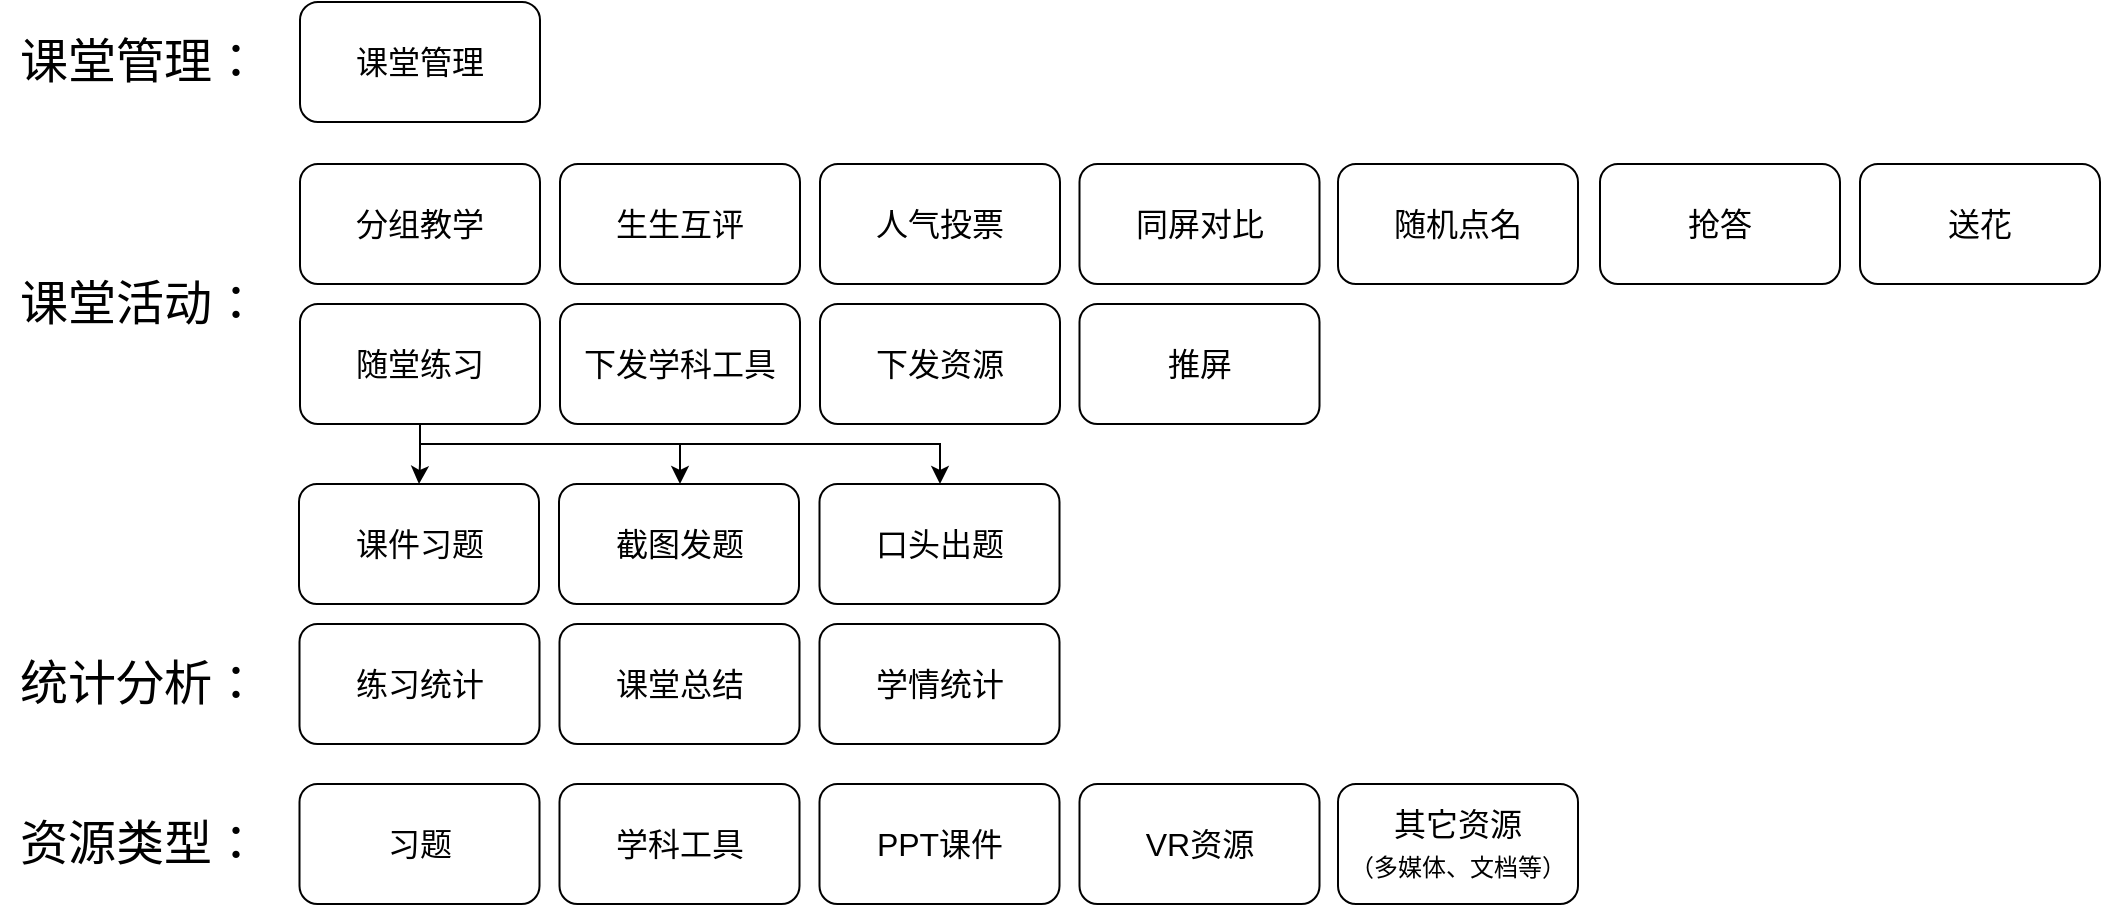 <mxfile version="14.7.6" type="github" pages="6">
  <diagram id="ySIho5F88poUKS7YFDeH" name="功能结构">
    <mxGraphModel dx="1422" dy="922" grid="1" gridSize="10" guides="1" tooltips="1" connect="1" arrows="1" fold="1" page="1" pageScale="1" pageWidth="827" pageHeight="1169" math="0" shadow="0">
      <root>
        <mxCell id="Al2z9ClqBcWulVMLrW0T-0" />
        <mxCell id="Al2z9ClqBcWulVMLrW0T-1" parent="Al2z9ClqBcWulVMLrW0T-0" />
        <mxCell id="Al2z9ClqBcWulVMLrW0T-2" value="习题" style="rounded=1;whiteSpace=wrap;html=1;fontSize=16;align=center;" parent="Al2z9ClqBcWulVMLrW0T-1" vertex="1">
          <mxGeometry x="189.75" y="431" width="120" height="60" as="geometry" />
        </mxCell>
        <mxCell id="Al2z9ClqBcWulVMLrW0T-3" value="分组教学" style="rounded=1;whiteSpace=wrap;html=1;fontSize=16;align=center;" parent="Al2z9ClqBcWulVMLrW0T-1" vertex="1">
          <mxGeometry x="190" y="121" width="120" height="60" as="geometry" />
        </mxCell>
        <mxCell id="Al2z9ClqBcWulVMLrW0T-4" value="生生互评" style="rounded=1;whiteSpace=wrap;html=1;fontSize=16;align=center;" parent="Al2z9ClqBcWulVMLrW0T-1" vertex="1">
          <mxGeometry x="320" y="121" width="120" height="60" as="geometry" />
        </mxCell>
        <mxCell id="Al2z9ClqBcWulVMLrW0T-5" value="人气投票" style="rounded=1;whiteSpace=wrap;html=1;fontSize=16;align=center;" parent="Al2z9ClqBcWulVMLrW0T-1" vertex="1">
          <mxGeometry x="450" y="121" width="120" height="60" as="geometry" />
        </mxCell>
        <mxCell id="Al2z9ClqBcWulVMLrW0T-6" value="随机点名" style="rounded=1;whiteSpace=wrap;html=1;fontSize=16;align=center;" parent="Al2z9ClqBcWulVMLrW0T-1" vertex="1">
          <mxGeometry x="709" y="121" width="120" height="60" as="geometry" />
        </mxCell>
        <mxCell id="Al2z9ClqBcWulVMLrW0T-7" value="学科工具" style="rounded=1;whiteSpace=wrap;html=1;fontSize=16;align=center;" parent="Al2z9ClqBcWulVMLrW0T-1" vertex="1">
          <mxGeometry x="319.75" y="431" width="120" height="60" as="geometry" />
        </mxCell>
        <mxCell id="Al2z9ClqBcWulVMLrW0T-8" value="PPT课件" style="rounded=1;whiteSpace=wrap;html=1;fontSize=16;align=center;" parent="Al2z9ClqBcWulVMLrW0T-1" vertex="1">
          <mxGeometry x="449.75" y="431" width="120" height="60" as="geometry" />
        </mxCell>
        <mxCell id="Al2z9ClqBcWulVMLrW0T-9" value="抢答" style="rounded=1;whiteSpace=wrap;html=1;fontSize=16;align=center;" parent="Al2z9ClqBcWulVMLrW0T-1" vertex="1">
          <mxGeometry x="840" y="121" width="120" height="60" as="geometry" />
        </mxCell>
        <mxCell id="Al2z9ClqBcWulVMLrW0T-10" value="送花" style="rounded=1;whiteSpace=wrap;html=1;fontSize=16;align=center;" parent="Al2z9ClqBcWulVMLrW0T-1" vertex="1">
          <mxGeometry x="970" y="121" width="120" height="60" as="geometry" />
        </mxCell>
        <mxCell id="pwbhA8vGE5dWIsQhsapH-0" value="课件习题" style="rounded=1;whiteSpace=wrap;html=1;fontSize=16;align=center;" parent="Al2z9ClqBcWulVMLrW0T-1" vertex="1">
          <mxGeometry x="189.5" y="281" width="120" height="60" as="geometry" />
        </mxCell>
        <mxCell id="pwbhA8vGE5dWIsQhsapH-1" value="截图发题" style="rounded=1;whiteSpace=wrap;html=1;fontSize=16;align=center;" parent="Al2z9ClqBcWulVMLrW0T-1" vertex="1">
          <mxGeometry x="319.5" y="281" width="120" height="60" as="geometry" />
        </mxCell>
        <mxCell id="pwbhA8vGE5dWIsQhsapH-2" value="练习统计" style="rounded=1;whiteSpace=wrap;html=1;fontSize=16;align=center;" parent="Al2z9ClqBcWulVMLrW0T-1" vertex="1">
          <mxGeometry x="189.75" y="351" width="120" height="60" as="geometry" />
        </mxCell>
        <mxCell id="pwbhA8vGE5dWIsQhsapH-3" value="课堂总结" style="rounded=1;whiteSpace=wrap;html=1;fontSize=16;align=center;" parent="Al2z9ClqBcWulVMLrW0T-1" vertex="1">
          <mxGeometry x="319.75" y="351" width="120" height="60" as="geometry" />
        </mxCell>
        <mxCell id="pwbhA8vGE5dWIsQhsapH-4" value="VR资源" style="rounded=1;whiteSpace=wrap;html=1;fontSize=16;align=center;" parent="Al2z9ClqBcWulVMLrW0T-1" vertex="1">
          <mxGeometry x="579.75" y="431" width="120" height="60" as="geometry" />
        </mxCell>
        <mxCell id="pwbhA8vGE5dWIsQhsapH-5" value="资源类型：" style="text;html=1;strokeColor=none;fillColor=none;align=center;verticalAlign=middle;whiteSpace=wrap;rounded=0;fontSize=24;" parent="Al2z9ClqBcWulVMLrW0T-1" vertex="1">
          <mxGeometry x="45" y="451" width="130" height="20" as="geometry" />
        </mxCell>
        <mxCell id="pwbhA8vGE5dWIsQhsapH-6" value="课堂活动：" style="text;html=1;strokeColor=none;fillColor=none;align=center;verticalAlign=middle;whiteSpace=wrap;rounded=0;fontSize=24;" parent="Al2z9ClqBcWulVMLrW0T-1" vertex="1">
          <mxGeometry x="40.25" y="181" width="140" height="20" as="geometry" />
        </mxCell>
        <mxCell id="pwbhA8vGE5dWIsQhsapH-7" value="统计分析：" style="text;html=1;strokeColor=none;fillColor=none;align=center;verticalAlign=middle;whiteSpace=wrap;rounded=0;fontSize=24;" parent="Al2z9ClqBcWulVMLrW0T-1" vertex="1">
          <mxGeometry x="40" y="371" width="140" height="20" as="geometry" />
        </mxCell>
        <mxCell id="Npib2aF4o1GfoydxgvZe-1" value="下发资源" style="rounded=1;whiteSpace=wrap;html=1;fontSize=16;align=center;" parent="Al2z9ClqBcWulVMLrW0T-1" vertex="1">
          <mxGeometry x="450" y="191" width="120" height="60" as="geometry" />
        </mxCell>
        <mxCell id="Npib2aF4o1GfoydxgvZe-2" value="学情统计" style="rounded=1;whiteSpace=wrap;html=1;fontSize=16;align=center;" parent="Al2z9ClqBcWulVMLrW0T-1" vertex="1">
          <mxGeometry x="449.75" y="351" width="120" height="60" as="geometry" />
        </mxCell>
        <mxCell id="Npib2aF4o1GfoydxgvZe-3" value="课堂管理：" style="text;html=1;strokeColor=none;fillColor=none;align=center;verticalAlign=middle;whiteSpace=wrap;rounded=0;fontSize=24;" parent="Al2z9ClqBcWulVMLrW0T-1" vertex="1">
          <mxGeometry x="40.25" y="60" width="140" height="20" as="geometry" />
        </mxCell>
        <mxCell id="Npib2aF4o1GfoydxgvZe-5" value="课堂管理" style="rounded=1;whiteSpace=wrap;html=1;fontSize=16;align=center;" parent="Al2z9ClqBcWulVMLrW0T-1" vertex="1">
          <mxGeometry x="190" y="40" width="120" height="60" as="geometry" />
        </mxCell>
        <mxCell id="Npib2aF4o1GfoydxgvZe-9" style="edgeStyle=orthogonalEdgeStyle;rounded=0;orthogonalLoop=1;jettySize=auto;html=1;fontSize=24;" parent="Al2z9ClqBcWulVMLrW0T-1" source="Npib2aF4o1GfoydxgvZe-7" target="pwbhA8vGE5dWIsQhsapH-0" edge="1">
          <mxGeometry relative="1" as="geometry" />
        </mxCell>
        <mxCell id="Npib2aF4o1GfoydxgvZe-10" style="edgeStyle=orthogonalEdgeStyle;rounded=0;orthogonalLoop=1;jettySize=auto;html=1;fontSize=24;" parent="Al2z9ClqBcWulVMLrW0T-1" target="pwbhA8vGE5dWIsQhsapH-1" edge="1">
          <mxGeometry relative="1" as="geometry">
            <mxPoint x="250" y="251" as="sourcePoint" />
            <Array as="points">
              <mxPoint x="250" y="261" />
              <mxPoint x="380" y="261" />
            </Array>
          </mxGeometry>
        </mxCell>
        <mxCell id="Npib2aF4o1GfoydxgvZe-11" style="edgeStyle=orthogonalEdgeStyle;rounded=0;orthogonalLoop=1;jettySize=auto;html=1;fontSize=24;" parent="Al2z9ClqBcWulVMLrW0T-1" source="Npib2aF4o1GfoydxgvZe-7" target="Npib2aF4o1GfoydxgvZe-8" edge="1">
          <mxGeometry relative="1" as="geometry">
            <Array as="points">
              <mxPoint x="250" y="261" />
              <mxPoint x="510" y="261" />
            </Array>
          </mxGeometry>
        </mxCell>
        <mxCell id="Npib2aF4o1GfoydxgvZe-7" value="随堂练习" style="rounded=1;whiteSpace=wrap;html=1;fontSize=16;align=center;" parent="Al2z9ClqBcWulVMLrW0T-1" vertex="1">
          <mxGeometry x="190" y="191" width="120" height="60" as="geometry" />
        </mxCell>
        <mxCell id="Npib2aF4o1GfoydxgvZe-8" value="口头出题" style="rounded=1;whiteSpace=wrap;html=1;fontSize=16;align=center;" parent="Al2z9ClqBcWulVMLrW0T-1" vertex="1">
          <mxGeometry x="449.75" y="281" width="120" height="60" as="geometry" />
        </mxCell>
        <mxCell id="Npib2aF4o1GfoydxgvZe-12" value="推屏" style="rounded=1;whiteSpace=wrap;html=1;fontSize=16;align=center;" parent="Al2z9ClqBcWulVMLrW0T-1" vertex="1">
          <mxGeometry x="579.75" y="191" width="120" height="60" as="geometry" />
        </mxCell>
        <mxCell id="nBkIe1I3A0UdcWKPP7lj-0" value="同屏对比" style="rounded=1;whiteSpace=wrap;html=1;fontSize=16;align=center;" parent="Al2z9ClqBcWulVMLrW0T-1" vertex="1">
          <mxGeometry x="579.75" y="121" width="120" height="60" as="geometry" />
        </mxCell>
        <mxCell id="Sc7UjkjTdoHlZlcm9zS3-0" value="下发学科工具" style="rounded=1;whiteSpace=wrap;html=1;fontSize=16;align=center;" vertex="1" parent="Al2z9ClqBcWulVMLrW0T-1">
          <mxGeometry x="320" y="191" width="120" height="60" as="geometry" />
        </mxCell>
        <mxCell id="82iML7sZweYlXSMNreRI-0" value="其它资源&lt;br&gt;&lt;font style=&quot;font-size: 12px&quot;&gt;（多媒体、文档等）&lt;/font&gt;" style="rounded=1;whiteSpace=wrap;html=1;fontSize=16;align=center;" vertex="1" parent="Al2z9ClqBcWulVMLrW0T-1">
          <mxGeometry x="709" y="431" width="120" height="60" as="geometry" />
        </mxCell>
      </root>
    </mxGraphModel>
  </diagram>
  <diagram id="0-UcBaOzxRKuuLvSctX2" name="领域模型">
    <mxGraphModel dx="1422" dy="922" grid="1" gridSize="10" guides="1" tooltips="1" connect="1" arrows="1" fold="1" page="1" pageScale="1" pageWidth="827" pageHeight="1169" math="0" shadow="0">
      <root>
        <mxCell id="LkgQvpGrtlsXoamJsfuA-0" />
        <mxCell id="LkgQvpGrtlsXoamJsfuA-1" parent="LkgQvpGrtlsXoamJsfuA-0" />
        <mxCell id="LkgQvpGrtlsXoamJsfuA-2" value="课堂" style="html=1;labelBackgroundColor=none;fontSize=14;fontColor=#000000;strokeColor=#000000;strokeWidth=1;align=center;verticalAlign=middle;" vertex="1" parent="LkgQvpGrtlsXoamJsfuA-1">
          <mxGeometry x="350" y="170" width="110" height="70" as="geometry" />
        </mxCell>
        <mxCell id="LkgQvpGrtlsXoamJsfuA-3" value="课件资源" style="html=1;labelBackgroundColor=none;fontSize=14;fontColor=#000000;strokeColor=#000000;strokeWidth=1;align=center;verticalAlign=middle;" vertex="1" parent="LkgQvpGrtlsXoamJsfuA-1">
          <mxGeometry x="350" y="330" width="110" height="70" as="geometry" />
        </mxCell>
        <mxCell id="LkgQvpGrtlsXoamJsfuA-4" value="课堂活动" style="html=1;labelBackgroundColor=none;fontSize=14;fontColor=#000000;strokeColor=#000000;strokeWidth=1;align=center;verticalAlign=middle;" vertex="1" parent="LkgQvpGrtlsXoamJsfuA-1">
          <mxGeometry x="560" y="170" width="110" height="70" as="geometry" />
        </mxCell>
        <mxCell id="LcDCrYjzxCEJ73cp_Xc7-7" value="老师" style="html=1;labelBackgroundColor=none;fontSize=14;fontColor=#000000;strokeColor=#000000;strokeWidth=1;align=center;verticalAlign=middle;" vertex="1" parent="LkgQvpGrtlsXoamJsfuA-1">
          <mxGeometry x="140" y="125" width="110" height="70" as="geometry" />
        </mxCell>
        <mxCell id="LcDCrYjzxCEJ73cp_Xc7-8" value="教学颗粒" style="html=1;labelBackgroundColor=none;fontSize=14;fontColor=#000000;strokeColor=#000000;strokeWidth=1;align=center;verticalAlign=middle;" vertex="1" parent="LkgQvpGrtlsXoamJsfuA-1">
          <mxGeometry x="560" y="330" width="110" height="70" as="geometry" />
        </mxCell>
        <mxCell id="LcDCrYjzxCEJ73cp_Xc7-9" value="0..*" style="endArrow=open;html=1;endSize=12;startArrow=diamondThin;startSize=14;startFill=0;edgeStyle=orthogonalEdgeStyle;align=left;verticalAlign=bottom;fontSize=14;fontColor=#000000;entryX=0;entryY=0.5;entryDx=0;entryDy=0;exitX=1;exitY=0.5;exitDx=0;exitDy=0;" edge="1" parent="LkgQvpGrtlsXoamJsfuA-1" source="LkgQvpGrtlsXoamJsfuA-3" target="LcDCrYjzxCEJ73cp_Xc7-8">
          <mxGeometry x="0.4" y="5" relative="1" as="geometry">
            <mxPoint x="490" y="490" as="sourcePoint" />
            <mxPoint x="650" y="490" as="targetPoint" />
            <mxPoint as="offset" />
          </mxGeometry>
        </mxCell>
        <mxCell id="LcDCrYjzxCEJ73cp_Xc7-11" value="学生" style="html=1;labelBackgroundColor=none;fontSize=14;fontColor=#000000;strokeColor=#000000;strokeWidth=1;align=center;verticalAlign=middle;" vertex="1" parent="LkgQvpGrtlsXoamJsfuA-1">
          <mxGeometry x="140" y="215" width="110" height="70" as="geometry" />
        </mxCell>
        <mxCell id="LcDCrYjzxCEJ73cp_Xc7-19" value="" style="endArrow=none;endFill=0;html=1;edgeStyle=orthogonalEdgeStyle;align=left;verticalAlign=top;fontSize=14;fontColor=#000000;exitX=0.5;exitY=1;exitDx=0;exitDy=0;entryX=0.5;entryY=0;entryDx=0;entryDy=0;" edge="1" parent="LkgQvpGrtlsXoamJsfuA-1" source="LkgQvpGrtlsXoamJsfuA-2" target="LkgQvpGrtlsXoamJsfuA-3">
          <mxGeometry x="-1" relative="1" as="geometry">
            <mxPoint x="340" y="500" as="sourcePoint" />
            <mxPoint x="460" y="320" as="targetPoint" />
          </mxGeometry>
        </mxCell>
        <mxCell id="LcDCrYjzxCEJ73cp_Xc7-20" value="1" style="edgeLabel;resizable=0;html=1;align=left;verticalAlign=bottom;" connectable="0" vertex="1" parent="LcDCrYjzxCEJ73cp_Xc7-19">
          <mxGeometry x="-1" relative="1" as="geometry">
            <mxPoint x="9" y="20" as="offset" />
          </mxGeometry>
        </mxCell>
        <mxCell id="LcDCrYjzxCEJ73cp_Xc7-21" value="0..*" style="edgeLabel;html=1;align=center;verticalAlign=middle;resizable=0;points=[];fontSize=14;fontColor=#000000;" vertex="1" connectable="0" parent="LcDCrYjzxCEJ73cp_Xc7-19">
          <mxGeometry x="0.812" relative="1" as="geometry">
            <mxPoint x="15" y="-10" as="offset" />
          </mxGeometry>
        </mxCell>
        <mxCell id="LcDCrYjzxCEJ73cp_Xc7-22" value="" style="endArrow=diamondThin;endFill=1;endSize=24;html=1;fontSize=14;fontColor=#000000;entryX=1;entryY=0.5;entryDx=0;entryDy=0;" edge="1" parent="LkgQvpGrtlsXoamJsfuA-1" source="LkgQvpGrtlsXoamJsfuA-4" target="LkgQvpGrtlsXoamJsfuA-2">
          <mxGeometry width="160" relative="1" as="geometry">
            <mxPoint x="340" y="510" as="sourcePoint" />
            <mxPoint x="500" y="510" as="targetPoint" />
          </mxGeometry>
        </mxCell>
        <mxCell id="LcDCrYjzxCEJ73cp_Xc7-29" value="0..*" style="edgeLabel;html=1;align=center;verticalAlign=middle;resizable=0;points=[];fontSize=14;fontColor=#000000;" vertex="1" connectable="0" parent="LcDCrYjzxCEJ73cp_Xc7-22">
          <mxGeometry x="-0.66" y="1" relative="1" as="geometry">
            <mxPoint y="-11" as="offset" />
          </mxGeometry>
        </mxCell>
        <mxCell id="LcDCrYjzxCEJ73cp_Xc7-23" value="" style="endArrow=none;endFill=0;html=1;align=left;verticalAlign=top;fontSize=14;fontColor=#000000;exitX=0;exitY=0.5;exitDx=0;exitDy=0;entryX=1;entryY=0.5;entryDx=0;entryDy=0;" edge="1" parent="LkgQvpGrtlsXoamJsfuA-1" source="LkgQvpGrtlsXoamJsfuA-2" target="LcDCrYjzxCEJ73cp_Xc7-7">
          <mxGeometry x="-1" relative="1" as="geometry">
            <mxPoint x="415" y="250" as="sourcePoint" />
            <mxPoint x="415" y="340" as="targetPoint" />
          </mxGeometry>
        </mxCell>
        <mxCell id="LcDCrYjzxCEJ73cp_Xc7-24" value="1" style="edgeLabel;resizable=0;html=1;align=left;verticalAlign=bottom;" connectable="0" vertex="1" parent="LcDCrYjzxCEJ73cp_Xc7-23">
          <mxGeometry x="-1" relative="1" as="geometry">
            <mxPoint x="-10" y="-5" as="offset" />
          </mxGeometry>
        </mxCell>
        <mxCell id="LcDCrYjzxCEJ73cp_Xc7-25" value="0..*" style="edgeLabel;html=1;align=center;verticalAlign=middle;resizable=0;points=[];fontSize=14;fontColor=#000000;" vertex="1" connectable="0" parent="LcDCrYjzxCEJ73cp_Xc7-23">
          <mxGeometry x="0.812" relative="1" as="geometry">
            <mxPoint x="15" y="-10" as="offset" />
          </mxGeometry>
        </mxCell>
        <mxCell id="LcDCrYjzxCEJ73cp_Xc7-26" value="" style="endArrow=none;endFill=0;html=1;align=left;verticalAlign=top;fontSize=14;fontColor=#000000;exitX=0;exitY=0.5;exitDx=0;exitDy=0;entryX=1;entryY=0.5;entryDx=0;entryDy=0;" edge="1" parent="LkgQvpGrtlsXoamJsfuA-1" source="LkgQvpGrtlsXoamJsfuA-2" target="LcDCrYjzxCEJ73cp_Xc7-11">
          <mxGeometry x="-1" relative="1" as="geometry">
            <mxPoint x="360" y="215" as="sourcePoint" />
            <mxPoint x="260" y="170" as="targetPoint" />
          </mxGeometry>
        </mxCell>
        <mxCell id="LcDCrYjzxCEJ73cp_Xc7-27" value="1" style="edgeLabel;resizable=0;html=1;align=left;verticalAlign=bottom;" connectable="0" vertex="1" parent="LcDCrYjzxCEJ73cp_Xc7-26">
          <mxGeometry x="-1" relative="1" as="geometry">
            <mxPoint x="-10" y="25" as="offset" />
          </mxGeometry>
        </mxCell>
        <mxCell id="LcDCrYjzxCEJ73cp_Xc7-28" value="1..*" style="edgeLabel;html=1;align=center;verticalAlign=middle;resizable=0;points=[];fontSize=14;fontColor=#000000;" vertex="1" connectable="0" parent="LcDCrYjzxCEJ73cp_Xc7-26">
          <mxGeometry x="0.812" relative="1" as="geometry">
            <mxPoint x="10" y="14" as="offset" />
          </mxGeometry>
        </mxCell>
      </root>
    </mxGraphModel>
  </diagram>
  <diagram id="jCOXkbCb2Q_O_GNEQmbp" name="系统总体架构">
    <mxGraphModel dx="1422" dy="2091" grid="1" gridSize="10" guides="1" tooltips="1" connect="1" arrows="1" fold="1" page="1" pageScale="1" pageWidth="827" pageHeight="1169" math="0" shadow="0">
      <root>
        <mxCell id="kfhUvre5dACyf526zLbA-0" />
        <mxCell id="kfhUvre5dACyf526zLbA-1" parent="kfhUvre5dACyf526zLbA-0" />
        <mxCell id="xOB49kr0a_hiN0VMqa8N-19" value="授课前台" style="rounded=0;whiteSpace=wrap;html=1;fontSize=17;fontColor=#000000;strokeColor=#000000;strokeWidth=1;align=left;verticalAlign=top;" parent="kfhUvre5dACyf526zLbA-1" vertex="1">
          <mxGeometry x="191.5" y="-1040" width="290" height="163" as="geometry" />
        </mxCell>
        <mxCell id="xOB49kr0a_hiN0VMqa8N-17" value="管理后台" style="rounded=0;whiteSpace=wrap;html=1;fontSize=17;fontColor=#000000;strokeColor=#000000;strokeWidth=1;align=left;verticalAlign=top;" parent="kfhUvre5dACyf526zLbA-1" vertex="1">
          <mxGeometry x="500" y="-1040" width="290" height="163" as="geometry" />
        </mxCell>
        <mxCell id="31CQN18y-Qgl9atk13FE-18" value="统计分析报告" style="rounded=0;whiteSpace=wrap;html=1;fontSize=15;strokeWidth=1;verticalAlign=top;" parent="kfhUvre5dACyf526zLbA-1" vertex="1">
          <mxGeometry x="650.75" y="-860.5" width="140" height="230" as="geometry" />
        </mxCell>
        <mxCell id="31CQN18y-Qgl9atk13FE-10" value="课堂服务" style="rounded=0;whiteSpace=wrap;html=1;fontSize=15;strokeWidth=1;verticalAlign=top;" parent="kfhUvre5dACyf526zLbA-1" vertex="1">
          <mxGeometry x="339.75" y="-860.5" width="140" height="140" as="geometry" />
        </mxCell>
        <mxCell id="31CQN18y-Qgl9atk13FE-9" value="用户服务" style="rounded=0;whiteSpace=wrap;html=1;fontSize=15;strokeWidth=1;verticalAlign=top;" parent="kfhUvre5dACyf526zLbA-1" vertex="1">
          <mxGeometry x="190.75" y="-860.5" width="140" height="140" as="geometry" />
        </mxCell>
        <mxCell id="YFKM2nhb6RjHvO9fmlwQ-82" value="" style="group" parent="kfhUvre5dACyf526zLbA-1" vertex="1" connectable="0">
          <mxGeometry x="573.5" y="-1157" width="172" height="119" as="geometry" />
        </mxCell>
        <mxCell id="dP6AfJNWbYUQenrDkaae-65" value="" style="group" parent="YFKM2nhb6RjHvO9fmlwQ-82" vertex="1" connectable="0">
          <mxGeometry width="160" height="92" as="geometry" />
        </mxCell>
        <mxCell id="YFKM2nhb6RjHvO9fmlwQ-67" value="学生" style="outlineConnect=0;gradientColor=none;fontColor=#545B64;strokeColor=none;fillColor=#879196;dashed=0;verticalLabelPosition=bottom;verticalAlign=top;align=center;html=1;fontSize=14;fontStyle=0;aspect=fixed;shape=mxgraph.aws4.illustration_devices;pointerEvents=1" parent="dP6AfJNWbYUQenrDkaae-65" vertex="1">
          <mxGeometry x="22" y="2" width="100" height="73" as="geometry" />
        </mxCell>
        <mxCell id="YFKM2nhb6RjHvO9fmlwQ-77" value="" style="pointerEvents=1;shadow=0;dashed=0;html=1;strokeColor=none;fillColor=#505050;labelPosition=center;verticalLabelPosition=bottom;verticalAlign=top;outlineConnect=0;align=center;shape=mxgraph.office.concepts.sign_up;fontSize=15;fontColor=#000000;" parent="dP6AfJNWbYUQenrDkaae-65" vertex="1">
          <mxGeometry x="124" width="36" height="30" as="geometry" />
        </mxCell>
        <mxCell id="YFKM2nhb6RjHvO9fmlwQ-78" value="" style="pointerEvents=1;shadow=0;dashed=0;html=1;strokeColor=none;fillColor=#505050;labelPosition=center;verticalLabelPosition=bottom;verticalAlign=top;outlineConnect=0;align=center;shape=mxgraph.office.concepts.calculator;fontSize=15;fontColor=#000000;" parent="dP6AfJNWbYUQenrDkaae-65" vertex="1">
          <mxGeometry x="124" y="37" width="26" height="25" as="geometry" />
        </mxCell>
        <mxCell id="YFKM2nhb6RjHvO9fmlwQ-80" value="" style="pointerEvents=1;shadow=0;dashed=0;html=1;strokeColor=none;fillColor=#505050;labelPosition=center;verticalLabelPosition=bottom;verticalAlign=top;outlineConnect=0;align=center;shape=mxgraph.office.users.users;fontSize=15;fontColor=#000000;" parent="dP6AfJNWbYUQenrDkaae-65" vertex="1">
          <mxGeometry y="42" width="46" height="50" as="geometry" />
        </mxCell>
        <mxCell id="dP6AfJNWbYUQenrDkaae-64" value="" style="shape=image;html=1;verticalAlign=top;verticalLabelPosition=bottom;labelBackgroundColor=#ffffff;imageAspect=0;aspect=fixed;image=https://cdn2.iconfinder.com/data/icons/computers-and-hardware-1/32/Computers_and_Hardware_vr_set_virtual_reality-128.png;fontFamily=Helvetica;fontSize=16;fontColor=#000000;strokeColor=#000000;strokeWidth=1;" parent="dP6AfJNWbYUQenrDkaae-65" vertex="1">
          <mxGeometry x="123" y="59" width="28" height="28" as="geometry" />
        </mxCell>
        <mxCell id="oF1ErSRjBmM3fEyuZMwx-0" value="基础支撑" style="rounded=0;whiteSpace=wrap;html=1;fontSize=18;fillColor=#cce5ff;strokeColor=#36393d;horizontal=1;verticalAlign=top;" parent="kfhUvre5dACyf526zLbA-1" vertex="1">
          <mxGeometry x="830" y="-1037" width="120" height="1026" as="geometry" />
        </mxCell>
        <mxCell id="oF1ErSRjBmM3fEyuZMwx-1" value="上线/下线" style="rounded=1;whiteSpace=wrap;html=1;fontSize=16;" parent="kfhUvre5dACyf526zLbA-1" vertex="1">
          <mxGeometry x="210" y="-800" width="97.5" height="40" as="geometry" />
        </mxCell>
        <mxCell id="oF1ErSRjBmM3fEyuZMwx-5" value="应用服务" style="text;html=1;strokeColor=none;fillColor=none;align=center;verticalAlign=middle;whiteSpace=wrap;rounded=0;fontSize=24;" parent="kfhUvre5dACyf526zLbA-1" vertex="1">
          <mxGeometry x="111" y="-750.5" width="50.75" height="10" as="geometry" />
        </mxCell>
        <mxCell id="oF1ErSRjBmM3fEyuZMwx-6" value="数据层" style="text;html=1;strokeColor=none;fillColor=none;align=center;verticalAlign=middle;whiteSpace=wrap;rounded=0;fontSize=24;" parent="kfhUvre5dACyf526zLbA-1" vertex="1">
          <mxGeometry x="111" y="-547" width="50.75" height="10" as="geometry" />
        </mxCell>
        <mxCell id="oF1ErSRjBmM3fEyuZMwx-7" value="通用组件" style="text;html=1;strokeColor=none;fillColor=none;align=center;verticalAlign=middle;whiteSpace=wrap;rounded=0;fontSize=24;" parent="kfhUvre5dACyf526zLbA-1" vertex="1">
          <mxGeometry x="111.375" y="-285" width="50" height="10" as="geometry" />
        </mxCell>
        <mxCell id="oF1ErSRjBmM3fEyuZMwx-10" value="展示层" style="text;html=1;strokeColor=none;fillColor=none;align=center;verticalAlign=middle;whiteSpace=wrap;rounded=0;fontSize=24;horizontal=1;" parent="kfhUvre5dACyf526zLbA-1" vertex="1">
          <mxGeometry x="111.62" y="-960" width="41.38" height="24" as="geometry" />
        </mxCell>
        <mxCell id="oF1ErSRjBmM3fEyuZMwx-17" style="edgeStyle=orthogonalEdgeStyle;rounded=0;orthogonalLoop=1;jettySize=auto;html=1;exitX=0.5;exitY=1;exitDx=0;exitDy=0;fontSize=24;" parent="kfhUvre5dACyf526zLbA-1" source="oF1ErSRjBmM3fEyuZMwx-10" target="oF1ErSRjBmM3fEyuZMwx-10" edge="1">
          <mxGeometry relative="1" as="geometry" />
        </mxCell>
        <mxCell id="oF1ErSRjBmM3fEyuZMwx-24" value="" style="endArrow=none;dashed=1;html=1;rounded=0;edgeStyle=orthogonalEdgeStyle;fontSize=24;" parent="kfhUvre5dACyf526zLbA-1" edge="1">
          <mxGeometry width="50" height="50" relative="1" as="geometry">
            <mxPoint x="182" y="-871" as="sourcePoint" />
            <mxPoint x="792" y="-871" as="targetPoint" />
          </mxGeometry>
        </mxCell>
        <mxCell id="oF1ErSRjBmM3fEyuZMwx-26" value="" style="endArrow=none;dashed=1;html=1;rounded=0;edgeStyle=orthogonalEdgeStyle;fontSize=24;" parent="kfhUvre5dACyf526zLbA-1" edge="1">
          <mxGeometry width="50" height="50" relative="1" as="geometry">
            <mxPoint x="182.5" y="-331" as="sourcePoint" />
            <mxPoint x="792.5" y="-331" as="targetPoint" />
          </mxGeometry>
        </mxCell>
        <mxCell id="oF1ErSRjBmM3fEyuZMwx-41" value="协议层" style="text;html=1;strokeColor=none;fillColor=none;align=center;verticalAlign=middle;whiteSpace=wrap;rounded=0;fontSize=24;" parent="kfhUvre5dACyf526zLbA-1" vertex="1">
          <mxGeometry x="106.75" y="-406.25" width="59.25" height="10.5" as="geometry" />
        </mxCell>
        <mxCell id="oF1ErSRjBmM3fEyuZMwx-42" value="" style="endArrow=none;dashed=1;html=1;rounded=0;edgeStyle=orthogonalEdgeStyle;fontSize=24;" parent="kfhUvre5dACyf526zLbA-1" edge="1">
          <mxGeometry width="50" height="50" relative="1" as="geometry">
            <mxPoint x="182.75" y="-457" as="sourcePoint" />
            <mxPoint x="792.75" y="-457" as="targetPoint" />
          </mxGeometry>
        </mxCell>
        <mxCell id="oF1ErSRjBmM3fEyuZMwx-53" value="课堂管理" style="rounded=1;whiteSpace=wrap;html=1;fontSize=16;" parent="kfhUvre5dACyf526zLbA-1" vertex="1">
          <mxGeometry x="361" y="-800" width="97.5" height="40" as="geometry" />
        </mxCell>
        <mxCell id="oF1ErSRjBmM3fEyuZMwx-56" value="练习统计" style="rounded=1;whiteSpace=wrap;html=1;fontSize=16;" parent="kfhUvre5dACyf526zLbA-1" vertex="1">
          <mxGeometry x="672" y="-820.5" width="97.5" height="40" as="geometry" />
        </mxCell>
        <mxCell id="oF1ErSRjBmM3fEyuZMwx-57" value="课堂总结" style="rounded=1;whiteSpace=wrap;html=1;fontSize=16;" parent="kfhUvre5dACyf526zLbA-1" vertex="1">
          <mxGeometry x="672" y="-776" width="97.5" height="40" as="geometry" />
        </mxCell>
        <mxCell id="oF1ErSRjBmM3fEyuZMwx-58" value="学情统计" style="rounded=1;whiteSpace=wrap;html=1;fontSize=16;" parent="kfhUvre5dACyf526zLbA-1" vertex="1">
          <mxGeometry x="672" y="-730.5" width="97.5" height="40" as="geometry" />
        </mxCell>
        <mxCell id="31CQN18y-Qgl9atk13FE-0" value="日志记录" style="rounded=1;whiteSpace=wrap;html=1;fontSize=16;" parent="kfhUvre5dACyf526zLbA-1" vertex="1">
          <mxGeometry x="841.25" y="-936" width="97.5" height="40" as="geometry" />
        </mxCell>
        <mxCell id="31CQN18y-Qgl9atk13FE-1" value="异常处理" style="rounded=1;whiteSpace=wrap;html=1;fontSize=16;" parent="kfhUvre5dACyf526zLbA-1" vertex="1">
          <mxGeometry x="841.25" y="-886" width="97.5" height="40" as="geometry" />
        </mxCell>
        <mxCell id="31CQN18y-Qgl9atk13FE-2" value="权限控制" style="rounded=1;whiteSpace=wrap;html=1;fontSize=16;" parent="kfhUvre5dACyf526zLbA-1" vertex="1">
          <mxGeometry x="841.25" y="-800" width="97.5" height="40" as="geometry" />
        </mxCell>
        <mxCell id="31CQN18y-Qgl9atk13FE-3" value="安全审计" style="rounded=1;whiteSpace=wrap;html=1;fontSize=16;" parent="kfhUvre5dACyf526zLbA-1" vertex="1">
          <mxGeometry x="841.25" y="-565.5" width="97.5" height="40" as="geometry" />
        </mxCell>
        <mxCell id="31CQN18y-Qgl9atk13FE-5" value="CI/CD" style="rounded=1;whiteSpace=wrap;html=1;fontSize=16;" parent="kfhUvre5dACyf526zLbA-1" vertex="1">
          <mxGeometry x="841.25" y="-117" width="97.5" height="40" as="geometry" />
        </mxCell>
        <mxCell id="31CQN18y-Qgl9atk13FE-13" value="课堂活动服务" style="rounded=0;whiteSpace=wrap;html=1;fontSize=15;strokeWidth=1;verticalAlign=top;" parent="kfhUvre5dACyf526zLbA-1" vertex="1">
          <mxGeometry x="500" y="-860.5" width="142.75" height="230" as="geometry" />
        </mxCell>
        <mxCell id="31CQN18y-Qgl9atk13FE-14" value="随堂练习" style="rounded=1;whiteSpace=wrap;html=1;fontSize=16;" parent="kfhUvre5dACyf526zLbA-1" vertex="1">
          <mxGeometry x="524" y="-820.5" width="97.5" height="40" as="geometry" />
        </mxCell>
        <mxCell id="31CQN18y-Qgl9atk13FE-15" value="抢答" style="rounded=1;whiteSpace=wrap;html=1;fontSize=16;" parent="kfhUvre5dACyf526zLbA-1" vertex="1">
          <mxGeometry x="524" y="-776" width="97.5" height="40" as="geometry" />
        </mxCell>
        <mxCell id="31CQN18y-Qgl9atk13FE-16" value="推屏" style="rounded=1;whiteSpace=wrap;html=1;fontSize=16;" parent="kfhUvre5dACyf526zLbA-1" vertex="1">
          <mxGeometry x="524" y="-730.5" width="97.5" height="40" as="geometry" />
        </mxCell>
        <mxCell id="31CQN18y-Qgl9atk13FE-17" value="... ..." style="rounded=1;whiteSpace=wrap;html=1;fontSize=16;" parent="kfhUvre5dACyf526zLbA-1" vertex="1">
          <mxGeometry x="524" y="-680.5" width="97.5" height="40" as="geometry" />
        </mxCell>
        <mxCell id="31CQN18y-Qgl9atk13FE-19" value="... ..." style="rounded=1;whiteSpace=wrap;html=1;fontSize=16;" parent="kfhUvre5dACyf526zLbA-1" vertex="1">
          <mxGeometry x="672" y="-680.5" width="97.5" height="40" as="geometry" />
        </mxCell>
        <mxCell id="31CQN18y-Qgl9atk13FE-20" value="教学资源管理服务&lt;br&gt;&lt;font style=&quot;font-size: 13px&quot; color=&quot;#ff0000&quot;&gt;文档、音视频、课件等&lt;/font&gt;" style="rounded=0;whiteSpace=wrap;html=1;fontSize=15;strokeWidth=1;verticalAlign=middle;" parent="kfhUvre5dACyf526zLbA-1" vertex="1">
          <mxGeometry x="190" y="-710.5" width="140.75" height="50.5" as="geometry" />
        </mxCell>
        <mxCell id="31CQN18y-Qgl9atk13FE-21" value="监控报警" style="rounded=1;whiteSpace=wrap;html=1;fontSize=16;" parent="kfhUvre5dACyf526zLbA-1" vertex="1">
          <mxGeometry x="841.25" y="-68.5" width="97.5" height="40" as="geometry" />
        </mxCell>
        <mxCell id="31CQN18y-Qgl9atk13FE-22" value="数据采集" style="rounded=1;whiteSpace=wrap;html=1;fontSize=16;" parent="kfhUvre5dACyf526zLbA-1" vertex="1">
          <mxGeometry x="841.25" y="-991.5" width="97.5" height="40" as="geometry" />
        </mxCell>
        <mxCell id="31CQN18y-Qgl9atk13FE-26" value="" style="group;fontSize=14;" parent="kfhUvre5dACyf526zLbA-1" vertex="1" connectable="0">
          <mxGeometry x="279.5" y="-1155" width="110" height="90" as="geometry" />
        </mxCell>
        <mxCell id="YFKM2nhb6RjHvO9fmlwQ-68" value="老师" style="outlineConnect=0;gradientColor=none;fontColor=#545B64;strokeColor=none;fillColor=#879196;dashed=0;verticalLabelPosition=bottom;verticalAlign=top;align=center;html=1;fontSize=14;fontStyle=0;aspect=fixed;shape=mxgraph.aws4.illustration_desktop;pointerEvents=1" parent="31CQN18y-Qgl9atk13FE-26" vertex="1">
          <mxGeometry width="76.92" height="70" as="geometry" />
        </mxCell>
        <mxCell id="YFKM2nhb6RjHvO9fmlwQ-79" value="" style="pointerEvents=1;shadow=0;dashed=0;html=1;strokeColor=none;fillColor=#505050;labelPosition=center;verticalLabelPosition=bottom;verticalAlign=top;outlineConnect=0;align=center;shape=mxgraph.office.users.user;fontSize=15;fontColor=#000000;" parent="31CQN18y-Qgl9atk13FE-26" vertex="1">
          <mxGeometry x="64" y="40" width="46" height="50" as="geometry" />
        </mxCell>
        <mxCell id="31CQN18y-Qgl9atk13FE-24" value="" style="pointerEvents=1;shadow=0;dashed=0;html=1;strokeColor=none;fillColor=#505050;labelPosition=center;verticalLabelPosition=bottom;verticalAlign=top;outlineConnect=0;align=center;shape=mxgraph.office.devices.ipad_mini;fontSize=15;fontColor=#000000;" parent="31CQN18y-Qgl9atk13FE-26" vertex="1">
          <mxGeometry x="44" y="12" width="33" height="47" as="geometry" />
        </mxCell>
        <mxCell id="31CQN18y-Qgl9atk13FE-27" value="HTTPS" style="rounded=1;whiteSpace=wrap;html=1;fontSize=16;" parent="kfhUvre5dACyf526zLbA-1" vertex="1">
          <mxGeometry x="190" y="-445" width="97.5" height="40" as="geometry" />
        </mxCell>
        <mxCell id="31CQN18y-Qgl9atk13FE-28" value="WebSocket" style="rounded=1;whiteSpace=wrap;html=1;fontSize=16;" parent="kfhUvre5dACyf526zLbA-1" vertex="1">
          <mxGeometry x="310" y="-445" width="97.5" height="40" as="geometry" />
        </mxCell>
        <mxCell id="31CQN18y-Qgl9atk13FE-29" value="1. PC、手机、平板&lt;br&gt;2. 纸笔、电子答题器、VR设备" style="text;html=1;strokeColor=none;fillColor=none;align=left;verticalAlign=middle;whiteSpace=wrap;rounded=0;fontSize=15;fontColor=#000000;" parent="kfhUvre5dACyf526zLbA-1" vertex="1">
          <mxGeometry x="751.5" y="-1129" width="208.5" height="38" as="geometry" />
        </mxCell>
        <mxCell id="31CQN18y-Qgl9atk13FE-32" value="X-Bridge&lt;br&gt;&lt;font color=&quot;#ff0000&quot; style=&quot;font-size: 13px&quot;&gt;设备内的跨端模块间通信&lt;br&gt;如：AppNative2H5、PC2H5&lt;br&gt;&lt;/font&gt;" style="rounded=1;whiteSpace=wrap;html=1;fontSize=16;" parent="kfhUvre5dACyf526zLbA-1" vertex="1">
          <mxGeometry x="528.25" y="-445" width="220" height="100" as="geometry" />
        </mxCell>
        <mxCell id="31CQN18y-Qgl9atk13FE-33" value="第三方厂家设备通信通道&lt;br&gt;&lt;font style=&quot;font-size: 13px&quot; color=&quot;#ff0000&quot;&gt;如：纸笔、电子答题器等&lt;/font&gt;" style="rounded=1;whiteSpace=wrap;html=1;fontSize=16;" parent="kfhUvre5dACyf526zLbA-1" vertex="1">
          <mxGeometry x="190" y="-385" width="220" height="40" as="geometry" />
        </mxCell>
        <mxCell id="31CQN18y-Qgl9atk13FE-38" value="NDR" style="rounded=1;whiteSpace=wrap;html=1;fontSize=16;" parent="kfhUvre5dACyf526zLbA-1" vertex="1">
          <mxGeometry x="190" y="-231" width="120" height="40" as="geometry" />
        </mxCell>
        <mxCell id="31CQN18y-Qgl9atk13FE-41" value="学生设备管理服务&lt;br&gt;&lt;font color=&quot;#ff0000&quot; style=&quot;font-size: 13px&quot;&gt;纸笔、答题器、VR设备&lt;/font&gt;" style="rounded=0;whiteSpace=wrap;html=1;fontSize=15;strokeWidth=1;verticalAlign=middle;" parent="kfhUvre5dACyf526zLbA-1" vertex="1">
          <mxGeometry x="339" y="-710.5" width="140.75" height="50.5" as="geometry" />
        </mxCell>
        <mxCell id="31CQN18y-Qgl9atk13FE-43" value="基础设施" style="text;html=1;strokeColor=none;fillColor=none;align=center;verticalAlign=middle;whiteSpace=wrap;rounded=0;fontSize=24;" parent="kfhUvre5dACyf526zLbA-1" vertex="1">
          <mxGeometry x="111.125" y="-77" width="50.5" height="8.5" as="geometry" />
        </mxCell>
        <mxCell id="31CQN18y-Qgl9atk13FE-44" value="" style="endArrow=none;dashed=1;html=1;rounded=0;edgeStyle=orthogonalEdgeStyle;fontSize=24;" parent="kfhUvre5dACyf526zLbA-1" edge="1">
          <mxGeometry width="50" height="50" relative="1" as="geometry">
            <mxPoint x="182" y="-131" as="sourcePoint" />
            <mxPoint x="792" y="-131" as="targetPoint" />
          </mxGeometry>
        </mxCell>
        <mxCell id="31CQN18y-Qgl9atk13FE-48" value="CS" style="rounded=1;whiteSpace=wrap;html=1;fontSize=16;" parent="kfhUvre5dACyf526zLbA-1" vertex="1">
          <mxGeometry x="330" y="-231" width="120" height="40" as="geometry" />
        </mxCell>
        <mxCell id="31CQN18y-Qgl9atk13FE-49" value="UC" style="rounded=1;whiteSpace=wrap;html=1;fontSize=16;" parent="kfhUvre5dACyf526zLbA-1" vertex="1">
          <mxGeometry x="470" y="-231" width="120" height="40" as="geometry" />
        </mxCell>
        <mxCell id="31CQN18y-Qgl9atk13FE-50" value="云图" style="rounded=1;whiteSpace=wrap;html=1;fontSize=16;" parent="kfhUvre5dACyf526zLbA-1" vertex="1">
          <mxGeometry x="610" y="-231" width="120" height="40" as="geometry" />
        </mxCell>
        <mxCell id="31CQN18y-Qgl9atk13FE-56" value="... ..." style="rounded=1;whiteSpace=wrap;html=1;fontSize=16;" parent="kfhUvre5dACyf526zLbA-1" vertex="1">
          <mxGeometry x="610" y="-301" width="120" height="40" as="geometry" />
        </mxCell>
        <mxCell id="31CQN18y-Qgl9atk13FE-57" value="RBAC" style="rounded=1;whiteSpace=wrap;html=1;fontSize=16;" parent="kfhUvre5dACyf526zLbA-1" vertex="1">
          <mxGeometry x="190" y="-181" width="120" height="40" as="geometry" />
        </mxCell>
        <mxCell id="31CQN18y-Qgl9atk13FE-59" value="EOMS" style="rounded=1;whiteSpace=wrap;html=1;fontSize=16;" parent="kfhUvre5dACyf526zLbA-1" vertex="1">
          <mxGeometry x="330" y="-181" width="120" height="40" as="geometry" />
        </mxCell>
        <mxCell id="31CQN18y-Qgl9atk13FE-60" value="... ..." style="rounded=1;whiteSpace=wrap;html=1;fontSize=16;" parent="kfhUvre5dACyf526zLbA-1" vertex="1">
          <mxGeometry x="468.75" y="-181" width="120" height="40" as="geometry" />
        </mxCell>
        <mxCell id="31CQN18y-Qgl9atk13FE-67" value="标&lt;br&gt;&lt;br&gt;准&lt;br&gt;&lt;br&gt;与&lt;br&gt;&lt;br&gt;规&lt;br&gt;&lt;br&gt;范&lt;br&gt;&lt;br&gt;体&lt;br&gt;&lt;br&gt;系" style="rounded=0;whiteSpace=wrap;html=1;fontSize=18;fillColor=#cdeb8b;strokeColor=#36393d;horizontal=1;verticalAlign=middle;" parent="kfhUvre5dACyf526zLbA-1" vertex="1">
          <mxGeometry x="796" y="-1037" width="30" height="1026" as="geometry" />
        </mxCell>
        <mxCell id="31CQN18y-Qgl9atk13FE-69" value="老师授课端&lt;br&gt;PC/Web" style="rounded=1;whiteSpace=wrap;html=1;fontSize=16;" parent="kfhUvre5dACyf526zLbA-1" vertex="1">
          <mxGeometry x="210" y="-1007" width="117.2" height="120" as="geometry" />
        </mxCell>
        <mxCell id="31CQN18y-Qgl9atk13FE-70" value="学生App/Web端&lt;br&gt;&lt;font color=&quot;#ff0000&quot; style=&quot;font-size: 13px&quot;&gt;账号登录&lt;/font&gt;" style="rounded=1;whiteSpace=wrap;html=1;fontSize=16;" parent="kfhUvre5dACyf526zLbA-1" vertex="1">
          <mxGeometry x="340" y="-1007" width="122.5" height="37" as="geometry" />
        </mxCell>
        <mxCell id="31CQN18y-Qgl9atk13FE-73" value="业务配置类&lt;br&gt;数据" style="shape=cylinder3;whiteSpace=wrap;html=1;boundedLbl=1;backgroundOutline=1;size=15;fontSize=15;fontColor=#000000;strokeColor=#000000;strokeWidth=1;align=center;verticalAlign=middle;" parent="kfhUvre5dACyf526zLbA-1" vertex="1">
          <mxGeometry x="190.75" y="-537" width="101" height="70" as="geometry" />
        </mxCell>
        <mxCell id="31CQN18y-Qgl9atk13FE-74" value="业务活动类&lt;br&gt;数据" style="shape=cylinder3;whiteSpace=wrap;html=1;boundedLbl=1;backgroundOutline=1;size=15;fontSize=15;fontColor=#000000;strokeColor=#000000;strokeWidth=1;align=center;verticalAlign=middle;" parent="kfhUvre5dACyf526zLbA-1" vertex="1">
          <mxGeometry x="310" y="-537" width="101" height="70" as="geometry" />
        </mxCell>
        <mxCell id="31CQN18y-Qgl9atk13FE-75" value="统计分析类&lt;br&gt;数据" style="shape=cylinder3;whiteSpace=wrap;html=1;boundedLbl=1;backgroundOutline=1;size=15;fontSize=15;fontColor=#000000;strokeColor=#000000;strokeWidth=1;align=center;verticalAlign=middle;" parent="kfhUvre5dACyf526zLbA-1" vertex="1">
          <mxGeometry x="427.25" y="-537" width="101" height="70" as="geometry" />
        </mxCell>
        <mxCell id="31CQN18y-Qgl9atk13FE-77" value="课堂管理数据" style="shape=cylinder3;whiteSpace=wrap;html=1;boundedLbl=1;backgroundOutline=1;size=15;fontSize=15;fontColor=#000000;strokeColor=#000000;strokeWidth=1;align=center;verticalAlign=middle;" parent="kfhUvre5dACyf526zLbA-1" vertex="1">
          <mxGeometry x="310.75" y="-613.5" width="101" height="70" as="geometry" />
        </mxCell>
        <mxCell id="31CQN18y-Qgl9atk13FE-78" value="用户数据" style="shape=cylinder3;whiteSpace=wrap;html=1;boundedLbl=1;backgroundOutline=1;size=15;fontSize=15;fontColor=#000000;strokeColor=#000000;strokeWidth=1;align=center;verticalAlign=middle;" parent="kfhUvre5dACyf526zLbA-1" vertex="1">
          <mxGeometry x="190" y="-613.5" width="101" height="70" as="geometry" />
        </mxCell>
        <mxCell id="31CQN18y-Qgl9atk13FE-82" value="资源管理数据" style="shape=cylinder3;whiteSpace=wrap;html=1;boundedLbl=1;backgroundOutline=1;size=15;fontSize=15;fontColor=#000000;strokeColor=#000000;strokeWidth=1;align=center;verticalAlign=middle;" parent="kfhUvre5dACyf526zLbA-1" vertex="1">
          <mxGeometry x="427.25" y="-613.5" width="101" height="70" as="geometry" />
        </mxCell>
        <mxCell id="31CQN18y-Qgl9atk13FE-83" value="设备管理数据" style="shape=cylinder3;whiteSpace=wrap;html=1;boundedLbl=1;backgroundOutline=1;size=15;fontSize=15;fontColor=#000000;strokeColor=#000000;strokeWidth=1;align=center;verticalAlign=middle;" parent="kfhUvre5dACyf526zLbA-1" vertex="1">
          <mxGeometry x="541.75" y="-613.5" width="101" height="70" as="geometry" />
        </mxCell>
        <mxCell id="31CQN18y-Qgl9atk13FE-84" value="其他类数据" style="shape=cylinder3;whiteSpace=wrap;html=1;boundedLbl=1;backgroundOutline=1;size=15;fontSize=15;fontColor=#000000;strokeColor=#000000;strokeWidth=1;align=center;verticalAlign=middle;" parent="kfhUvre5dACyf526zLbA-1" vertex="1">
          <mxGeometry x="541.75" y="-537" width="101" height="70" as="geometry" />
        </mxCell>
        <mxCell id="xOB49kr0a_hiN0VMqa8N-0" value="基础组件" style="text;html=1;strokeColor=none;fillColor=none;align=center;verticalAlign=middle;whiteSpace=wrap;rounded=0;fontSize=24;" parent="kfhUvre5dACyf526zLbA-1" vertex="1">
          <mxGeometry x="111.625" y="-191" width="49.5" height="10" as="geometry" />
        </mxCell>
        <mxCell id="xOB49kr0a_hiN0VMqa8N-1" value="题型颗粒" style="rounded=1;whiteSpace=wrap;html=1;fontSize=16;" parent="kfhUvre5dACyf526zLbA-1" vertex="1">
          <mxGeometry x="190.75" y="-301" width="120" height="40" as="geometry" />
        </mxCell>
        <mxCell id="xOB49kr0a_hiN0VMqa8N-2" value="学科工具" style="rounded=1;whiteSpace=wrap;html=1;fontSize=16;" parent="kfhUvre5dACyf526zLbA-1" vertex="1">
          <mxGeometry x="330.75" y="-301" width="120" height="40" as="geometry" />
        </mxCell>
        <mxCell id="xOB49kr0a_hiN0VMqa8N-3" value="VR资源播放器" style="rounded=1;whiteSpace=wrap;html=1;fontSize=16;" parent="kfhUvre5dACyf526zLbA-1" vertex="1">
          <mxGeometry x="470.75" y="-301" width="120" height="40" as="geometry" />
        </mxCell>
        <mxCell id="xOB49kr0a_hiN0VMqa8N-4" value="技术货架" style="text;html=1;strokeColor=none;fillColor=none;align=center;verticalAlign=middle;whiteSpace=wrap;rounded=0;fontSize=24;" parent="kfhUvre5dACyf526zLbA-1" vertex="1">
          <mxGeometry x="40" y="-216" width="30" height="80" as="geometry" />
        </mxCell>
        <mxCell id="xOB49kr0a_hiN0VMqa8N-5" value="" style="strokeWidth=2;html=1;shape=mxgraph.flowchart.annotation_2;align=left;labelPosition=right;pointerEvents=1;fontSize=17;fontColor=#000000;" parent="kfhUvre5dACyf526zLbA-1" vertex="1">
          <mxGeometry x="76.755" y="-278.5" width="30" height="218" as="geometry" />
        </mxCell>
        <mxCell id="xOB49kr0a_hiN0VMqa8N-8" value="" style="endArrow=none;dashed=1;html=1;rounded=0;edgeStyle=orthogonalEdgeStyle;fontSize=24;" parent="kfhUvre5dACyf526zLbA-1" edge="1">
          <mxGeometry width="50" height="50" relative="1" as="geometry">
            <mxPoint x="186" y="-618.5" as="sourcePoint" />
            <mxPoint x="796" y="-618.5" as="targetPoint" />
          </mxGeometry>
        </mxCell>
        <mxCell id="xOB49kr0a_hiN0VMqa8N-11" value="Redis" style="aspect=fixed;html=1;points=[];align=center;image;fontSize=12;image=img/lib/mscae/Cache_Redis_Product.svg;fontColor=#000000;strokeColor=#000000;strokeWidth=1;" parent="kfhUvre5dACyf526zLbA-1" vertex="1">
          <mxGeometry x="327.2" y="-94.75" width="63.1" height="53" as="geometry" />
        </mxCell>
        <mxCell id="xOB49kr0a_hiN0VMqa8N-12" value="MySQL" style="aspect=fixed;html=1;points=[];align=center;image;fontSize=12;image=img/lib/azure2/databases/Azure_Database_MySQL_Server.svg;fontColor=#000000;strokeColor=#000000;strokeWidth=1;" parent="kfhUvre5dACyf526zLbA-1" vertex="1">
          <mxGeometry x="191" y="-107.08" width="49" height="65.33" as="geometry" />
        </mxCell>
        <mxCell id="xOB49kr0a_hiN0VMqa8N-15" value="Mongo DB" style="aspect=fixed;html=1;points=[];align=center;image;fontSize=12;image=img/lib/azure2/databases/Managed_Database.svg;fontColor=#000000;strokeColor=#000000;strokeWidth=1;" parent="kfhUvre5dACyf526zLbA-1" vertex="1">
          <mxGeometry x="250" y="-105.75" width="68" height="64" as="geometry" />
        </mxCell>
        <mxCell id="xOB49kr0a_hiN0VMqa8N-16" value="课堂总结" style="rounded=1;whiteSpace=wrap;html=1;fontSize=16;" parent="kfhUvre5dACyf526zLbA-1" vertex="1">
          <mxGeometry x="524" y="-922" width="101.75" height="36" as="geometry" />
        </mxCell>
        <mxCell id="xOB49kr0a_hiN0VMqa8N-18" value="学情统计" style="rounded=1;whiteSpace=wrap;html=1;fontSize=16;" parent="kfhUvre5dACyf526zLbA-1" vertex="1">
          <mxGeometry x="643.75" y="-922" width="101.75" height="36" as="geometry" />
        </mxCell>
        <mxCell id="xOB49kr0a_hiN0VMqa8N-20" value="学生其它设备端&lt;br&gt;&lt;font color=&quot;#ff0000&quot; style=&quot;font-size: 13px&quot;&gt;如：纸笔、答题器、VR眼镜等&lt;/font&gt;" style="rounded=1;whiteSpace=wrap;html=1;fontSize=16;" parent="kfhUvre5dACyf526zLbA-1" vertex="1">
          <mxGeometry x="340" y="-962.5" width="122.5" height="75.5" as="geometry" />
        </mxCell>
        <mxCell id="xOB49kr0a_hiN0VMqa8N-22" value="学生设备管理&lt;br&gt;&lt;span style=&quot;color: rgb(255 , 0 , 0) ; font-size: 13px&quot;&gt;纸笔、答题器、VR眼镜等&lt;/span&gt;" style="rounded=1;whiteSpace=wrap;html=1;fontSize=16;" parent="kfhUvre5dACyf526zLbA-1" vertex="1">
          <mxGeometry x="524" y="-1006" width="106" height="69" as="geometry" />
        </mxCell>
        <mxCell id="xOB49kr0a_hiN0VMqa8N-25" value="课堂通信服务" style="rounded=0;whiteSpace=wrap;html=1;fontSize=15;strokeWidth=2;verticalAlign=middle;" parent="kfhUvre5dACyf526zLbA-1" vertex="1">
          <mxGeometry x="190" y="-653" width="290" height="30" as="geometry" />
        </mxCell>
        <mxCell id="dP6AfJNWbYUQenrDkaae-6" value="MQ" style="points=[[0,0,0],[0.25,0,0],[0.5,0,0],[0.75,0,0],[1,0,0],[0,1,0],[0.25,1,0],[0.5,1,0],[0.75,1,0],[1,1,0],[0,0.25,0],[0,0.5,0],[0,0.75,0],[1,0.25,0],[1,0.5,0],[1,0.75,0]];outlineConnect=0;fontColor=#232F3E;gradientColor=#F34482;gradientDirection=north;fillColor=#BC1356;strokeColor=#ffffff;dashed=0;verticalLabelPosition=bottom;verticalAlign=top;align=center;html=1;fontSize=12;fontStyle=0;aspect=fixed;shape=mxgraph.aws4.resourceIcon;resIcon=mxgraph.aws4.mq;fontFamily=Helvetica;" parent="kfhUvre5dACyf526zLbA-1" vertex="1">
          <mxGeometry x="410" y="-96.75" width="55" height="55" as="geometry" />
        </mxCell>
        <mxCell id="dP6AfJNWbYUQenrDkaae-10" value="答题器中转程序" style="rounded=0;whiteSpace=wrap;html=1;verticalAlign=top;fillColor=#d5e8d4;strokeColor=#82b366;fontSize=14;" parent="kfhUvre5dACyf526zLbA-1" vertex="1">
          <mxGeometry x="266" y="80" width="210" height="90" as="geometry" />
        </mxCell>
        <mxCell id="dP6AfJNWbYUQenrDkaae-12" value="蓝牙/WIFI" style="edgeStyle=orthogonalEdgeStyle;rounded=0;orthogonalLoop=1;jettySize=auto;html=1;startArrow=classic;startFill=1;" parent="kfhUvre5dACyf526zLbA-1" source="dP6AfJNWbYUQenrDkaae-13" target="dP6AfJNWbYUQenrDkaae-10" edge="1">
          <mxGeometry relative="1" as="geometry" />
        </mxCell>
        <mxCell id="dP6AfJNWbYUQenrDkaae-14" value="基站SDK" style="rounded=0;whiteSpace=wrap;html=1;fillColor=#d5e8d4;strokeColor=#82b366;" parent="kfhUvre5dACyf526zLbA-1" vertex="1">
          <mxGeometry x="276" y="120" width="86" height="40" as="geometry" />
        </mxCell>
        <mxCell id="dP6AfJNWbYUQenrDkaae-16" value="Websocket" style="rounded=0;whiteSpace=wrap;html=1;fontColor=#000000;strokeColor=#82b366;fillColor=#d5e8d4;" parent="kfhUvre5dACyf526zLbA-1" vertex="1">
          <mxGeometry x="376" y="120" width="86" height="40" as="geometry" />
        </mxCell>
        <mxCell id="dP6AfJNWbYUQenrDkaae-17" style="edgeStyle=orthogonalEdgeStyle;rounded=0;orthogonalLoop=1;jettySize=auto;html=1;exitX=0.5;exitY=0;exitDx=0;exitDy=0;entryX=0.5;entryY=1;entryDx=0;entryDy=0;" parent="kfhUvre5dACyf526zLbA-1" target="dP6AfJNWbYUQenrDkaae-45" edge="1">
          <mxGeometry relative="1" as="geometry">
            <mxPoint x="594" y="351" as="targetPoint" />
            <mxPoint x="469.0" y="371" as="sourcePoint" />
          </mxGeometry>
        </mxCell>
        <mxCell id="dP6AfJNWbYUQenrDkaae-18" value="HTTP&lt;br&gt;状态、作答" style="rounded=0;orthogonalLoop=1;jettySize=auto;html=1;entryX=0;entryY=0.25;entryDx=0;entryDy=0;exitX=0;exitY=0.5;exitDx=0;exitDy=0;edgeStyle=orthogonalEdgeStyle;" parent="kfhUvre5dACyf526zLbA-1" source="dP6AfJNWbYUQenrDkaae-45" target="dP6AfJNWbYUQenrDkaae-21" edge="1">
          <mxGeometry relative="1" as="geometry">
            <mxPoint x="254" y="187" as="sourcePoint" />
          </mxGeometry>
        </mxCell>
        <mxCell id="dP6AfJNWbYUQenrDkaae-19" style="edgeStyle=orthogonalEdgeStyle;rounded=0;orthogonalLoop=1;jettySize=auto;html=1;entryX=0.5;entryY=1;entryDx=0;entryDy=0;" parent="kfhUvre5dACyf526zLbA-1" source="dP6AfJNWbYUQenrDkaae-21" target="dP6AfJNWbYUQenrDkaae-43" edge="1">
          <mxGeometry relative="1" as="geometry">
            <mxPoint x="512" y="429" as="targetPoint" />
          </mxGeometry>
        </mxCell>
        <mxCell id="dP6AfJNWbYUQenrDkaae-20" style="edgeStyle=orthogonalEdgeStyle;rounded=0;orthogonalLoop=1;jettySize=auto;html=1;entryX=0.5;entryY=1;entryDx=0;entryDy=0;" parent="kfhUvre5dACyf526zLbA-1" source="dP6AfJNWbYUQenrDkaae-21" target="dP6AfJNWbYUQenrDkaae-22" edge="1">
          <mxGeometry relative="1" as="geometry" />
        </mxCell>
        <mxCell id="dP6AfJNWbYUQenrDkaae-21" value="课堂业务服务" style="rounded=0;whiteSpace=wrap;html=1;fillColor=#dae8fc;strokeColor=#6c8ebf;" parent="kfhUvre5dACyf526zLbA-1" vertex="1">
          <mxGeometry x="426" y="447" width="86" height="40" as="geometry" />
        </mxCell>
        <mxCell id="dP6AfJNWbYUQenrDkaae-22" value="学生设备&lt;br&gt;绑定服务" style="rounded=0;whiteSpace=wrap;html=1;fillColor=#dae8fc;strokeColor=#6c8ebf;" parent="kfhUvre5dACyf526zLbA-1" vertex="1">
          <mxGeometry x="632.25" y="264" width="86" height="40" as="geometry" />
        </mxCell>
        <mxCell id="wLccLQ73xTpu9YUNGp5u-0" style="edgeStyle=orthogonalEdgeStyle;rounded=0;orthogonalLoop=1;jettySize=auto;html=1;entryX=0.5;entryY=1;entryDx=0;entryDy=0;fontSize=14;fontColor=#000000;startArrow=classic;startFill=1;" edge="1" parent="kfhUvre5dACyf526zLbA-1" source="dP6AfJNWbYUQenrDkaae-23" target="dP6AfJNWbYUQenrDkaae-21">
          <mxGeometry relative="1" as="geometry" />
        </mxCell>
        <mxCell id="dP6AfJNWbYUQenrDkaae-23" value="课堂通信服务" style="rounded=0;whiteSpace=wrap;html=1;fillColor=#dae8fc;strokeColor=#6c8ebf;" parent="kfhUvre5dACyf526zLbA-1" vertex="1">
          <mxGeometry x="426" y="540" width="86" height="40" as="geometry" />
        </mxCell>
        <mxCell id="dP6AfJNWbYUQenrDkaae-24" style="edgeStyle=orthogonalEdgeStyle;rounded=0;orthogonalLoop=1;jettySize=auto;html=1;entryX=1;entryY=0.5;entryDx=0;entryDy=0;startArrow=classic;startFill=1;" parent="kfhUvre5dACyf526zLbA-1" source="dP6AfJNWbYUQenrDkaae-26" target="dP6AfJNWbYUQenrDkaae-23" edge="1">
          <mxGeometry relative="1" as="geometry" />
        </mxCell>
        <mxCell id="dP6AfJNWbYUQenrDkaae-58" value="WebSocket" style="edgeLabel;html=1;align=center;verticalAlign=middle;resizable=0;points=[];fontSize=12;fontFamily=Helvetica;fontColor=#000000;" parent="dP6AfJNWbYUQenrDkaae-24" vertex="1" connectable="0">
          <mxGeometry x="0.248" y="-2" relative="1" as="geometry">
            <mxPoint x="11" y="12" as="offset" />
          </mxGeometry>
        </mxCell>
        <mxCell id="dP6AfJNWbYUQenrDkaae-25" style="edgeStyle=orthogonalEdgeStyle;rounded=0;orthogonalLoop=1;jettySize=auto;html=1;entryX=1;entryY=0.75;entryDx=0;entryDy=0;startArrow=none;startFill=0;endArrow=classic;endFill=1;exitX=0;exitY=0.25;exitDx=0;exitDy=0;" parent="kfhUvre5dACyf526zLbA-1" source="dP6AfJNWbYUQenrDkaae-26" target="dP6AfJNWbYUQenrDkaae-21" edge="1">
          <mxGeometry relative="1" as="geometry">
            <Array as="points">
              <mxPoint x="545.25" y="545" />
              <mxPoint x="545.25" y="477" />
            </Array>
          </mxGeometry>
        </mxCell>
        <mxCell id="dP6AfJNWbYUQenrDkaae-26" value="老师授课端" style="rounded=0;whiteSpace=wrap;html=1;verticalAlign=middle;strokeColor=#82b366;fillColor=#d5e8d4;fontSize=15;" parent="kfhUvre5dACyf526zLbA-1" vertex="1">
          <mxGeometry x="615.25" y="530" width="100" height="60" as="geometry" />
        </mxCell>
        <mxCell id="dP6AfJNWbYUQenrDkaae-27" style="edgeStyle=orthogonalEdgeStyle;rounded=0;orthogonalLoop=1;jettySize=auto;html=1;entryX=0;entryY=0.75;entryDx=0;entryDy=0;" parent="kfhUvre5dACyf526zLbA-1" source="dP6AfJNWbYUQenrDkaae-29" target="dP6AfJNWbYUQenrDkaae-21" edge="1">
          <mxGeometry relative="1" as="geometry" />
        </mxCell>
        <mxCell id="dP6AfJNWbYUQenrDkaae-28" style="edgeStyle=orthogonalEdgeStyle;rounded=0;orthogonalLoop=1;jettySize=auto;html=1;startArrow=classic;startFill=1;endArrow=classic;endFill=1;entryX=0.5;entryY=1;entryDx=0;entryDy=0;" parent="kfhUvre5dACyf526zLbA-1" source="dP6AfJNWbYUQenrDkaae-29" target="dP6AfJNWbYUQenrDkaae-23" edge="1">
          <mxGeometry relative="1" as="geometry">
            <mxPoint x="537" y="707" as="targetPoint" />
            <Array as="points">
              <mxPoint x="95.25" y="477" />
              <mxPoint x="95.25" y="669" />
              <mxPoint x="469.25" y="669" />
            </Array>
          </mxGeometry>
        </mxCell>
        <mxCell id="dP6AfJNWbYUQenrDkaae-29" value="VR设备" style="rounded=0;whiteSpace=wrap;html=1;fillColor=#f5f5f5;strokeColor=#666666;fontColor=#333333;fontSize=16;" parent="kfhUvre5dACyf526zLbA-1" vertex="1">
          <mxGeometry x="180" y="457" width="86" height="40" as="geometry" />
        </mxCell>
        <mxCell id="dP6AfJNWbYUQenrDkaae-30" style="edgeStyle=orthogonalEdgeStyle;rounded=0;orthogonalLoop=1;jettySize=auto;html=1;entryX=0;entryY=0.75;entryDx=0;entryDy=0;" parent="kfhUvre5dACyf526zLbA-1" source="dP6AfJNWbYUQenrDkaae-32" target="dP6AfJNWbYUQenrDkaae-21" edge="1">
          <mxGeometry relative="1" as="geometry" />
        </mxCell>
        <mxCell id="dP6AfJNWbYUQenrDkaae-31" style="edgeStyle=orthogonalEdgeStyle;rounded=0;orthogonalLoop=1;jettySize=auto;html=1;entryX=0.5;entryY=1;entryDx=0;entryDy=0;startArrow=classic;startFill=1;endArrow=classic;endFill=1;" parent="kfhUvre5dACyf526zLbA-1" source="dP6AfJNWbYUQenrDkaae-32" target="dP6AfJNWbYUQenrDkaae-23" edge="1">
          <mxGeometry relative="1" as="geometry">
            <Array as="points">
              <mxPoint x="95.25" y="557" />
              <mxPoint x="95.25" y="669" />
              <mxPoint x="469.25" y="669" />
            </Array>
          </mxGeometry>
        </mxCell>
        <mxCell id="dP6AfJNWbYUQenrDkaae-32" value="PAD" style="rounded=0;whiteSpace=wrap;html=1;fillColor=#f5f5f5;strokeColor=#666666;fontColor=#333333;fontSize=16;" parent="kfhUvre5dACyf526zLbA-1" vertex="1">
          <mxGeometry x="180" y="537" width="86" height="40" as="geometry" />
        </mxCell>
        <mxCell id="dP6AfJNWbYUQenrDkaae-33" style="edgeStyle=orthogonalEdgeStyle;rounded=0;orthogonalLoop=1;jettySize=auto;html=1;entryX=0;entryY=0.75;entryDx=0;entryDy=0;" parent="kfhUvre5dACyf526zLbA-1" source="dP6AfJNWbYUQenrDkaae-35" target="dP6AfJNWbYUQenrDkaae-21" edge="1">
          <mxGeometry relative="1" as="geometry" />
        </mxCell>
        <mxCell id="dP6AfJNWbYUQenrDkaae-34" value="WebSocket" style="edgeStyle=orthogonalEdgeStyle;rounded=0;orthogonalLoop=1;jettySize=auto;html=1;startArrow=classic;startFill=1;endArrow=classic;endFill=1;entryX=0.5;entryY=1;entryDx=0;entryDy=0;" parent="kfhUvre5dACyf526zLbA-1" source="dP6AfJNWbYUQenrDkaae-35" target="dP6AfJNWbYUQenrDkaae-23" edge="1">
          <mxGeometry x="0.105" y="9" relative="1" as="geometry">
            <mxPoint x="492" y="627" as="targetPoint" />
            <Array as="points">
              <mxPoint x="95.25" y="627" />
              <mxPoint x="95.25" y="669" />
              <mxPoint x="469.25" y="669" />
            </Array>
            <mxPoint as="offset" />
          </mxGeometry>
        </mxCell>
        <mxCell id="dP6AfJNWbYUQenrDkaae-35" value="Web" style="rounded=0;whiteSpace=wrap;html=1;fillColor=#f5f5f5;strokeColor=#666666;fontColor=#333333;fontSize=16;" parent="kfhUvre5dACyf526zLbA-1" vertex="1">
          <mxGeometry x="180" y="607" width="86" height="40" as="geometry" />
        </mxCell>
        <mxCell id="dP6AfJNWbYUQenrDkaae-36" style="edgeStyle=orthogonalEdgeStyle;rounded=0;orthogonalLoop=1;jettySize=auto;html=1;entryX=0.5;entryY=0;entryDx=0;entryDy=0;" parent="kfhUvre5dACyf526zLbA-1" source="dP6AfJNWbYUQenrDkaae-37" target="dP6AfJNWbYUQenrDkaae-42" edge="1">
          <mxGeometry relative="1" as="geometry" />
        </mxCell>
        <mxCell id="dP6AfJNWbYUQenrDkaae-37" value="笔盒报文服务" style="rounded=0;whiteSpace=wrap;html=1;fillColor=#dae8fc;strokeColor=#6c8ebf;" parent="kfhUvre5dACyf526zLbA-1" vertex="1">
          <mxGeometry x="632.25" y="100" width="86" height="40" as="geometry" />
        </mxCell>
        <mxCell id="dP6AfJNWbYUQenrDkaae-39" value="UDP" style="edgeStyle=orthogonalEdgeStyle;rounded=0;orthogonalLoop=1;jettySize=auto;html=1;entryX=1;entryY=0.5;entryDx=0;entryDy=0;" parent="kfhUvre5dACyf526zLbA-1" source="dP6AfJNWbYUQenrDkaae-40" target="dP6AfJNWbYUQenrDkaae-37" edge="1">
          <mxGeometry relative="1" as="geometry" />
        </mxCell>
        <mxCell id="dP6AfJNWbYUQenrDkaae-42" value="MQ消息" style="rounded=0;whiteSpace=wrap;html=1;fillColor=#e1d5e7;strokeColor=#9673a6;" parent="kfhUvre5dACyf526zLbA-1" vertex="1">
          <mxGeometry x="632.25" y="194" width="86" height="40" as="geometry" />
        </mxCell>
        <mxCell id="dP6AfJNWbYUQenrDkaae-43" value="MQ消息" style="rounded=0;whiteSpace=wrap;html=1;fillColor=#e1d5e7;strokeColor=#9673a6;" parent="kfhUvre5dACyf526zLbA-1" vertex="1">
          <mxGeometry x="426" y="367" width="86" height="40" as="geometry" />
        </mxCell>
        <mxCell id="dP6AfJNWbYUQenrDkaae-44" value="" style="group" parent="kfhUvre5dACyf526zLbA-1" vertex="1" connectable="0">
          <mxGeometry x="364" y="237" width="210" height="80" as="geometry" />
        </mxCell>
        <mxCell id="dP6AfJNWbYUQenrDkaae-45" value="外设模拟服务" style="rounded=0;whiteSpace=wrap;html=1;verticalAlign=top;dashed=1;" parent="dP6AfJNWbYUQenrDkaae-44" vertex="1">
          <mxGeometry width="210" height="80" as="geometry" />
        </mxCell>
        <mxCell id="dP6AfJNWbYUQenrDkaae-46" value="答题器服务" style="rounded=0;whiteSpace=wrap;html=1;fillColor=#dae8fc;strokeColor=#6c8ebf;" parent="dP6AfJNWbYUQenrDkaae-44" vertex="1">
          <mxGeometry x="12" y="30" width="86" height="40" as="geometry" />
        </mxCell>
        <mxCell id="dP6AfJNWbYUQenrDkaae-47" value="笔盒服务" style="rounded=0;whiteSpace=wrap;html=1;fillColor=#dae8fc;strokeColor=#6c8ebf;" parent="dP6AfJNWbYUQenrDkaae-44" vertex="1">
          <mxGeometry x="112" y="30" width="86" height="40" as="geometry" />
        </mxCell>
        <mxCell id="dP6AfJNWbYUQenrDkaae-48" style="edgeStyle=orthogonalEdgeStyle;rounded=0;orthogonalLoop=1;jettySize=auto;html=1;entryX=0;entryY=0.5;entryDx=0;entryDy=0;startArrow=none;startFill=0;endArrow=classic;endFill=1;exitX=1.001;exitY=0.588;exitDx=0;exitDy=0;exitPerimeter=0;" parent="kfhUvre5dACyf526zLbA-1" source="dP6AfJNWbYUQenrDkaae-45" target="dP6AfJNWbYUQenrDkaae-22" edge="1">
          <mxGeometry relative="1" as="geometry" />
        </mxCell>
        <mxCell id="dP6AfJNWbYUQenrDkaae-61" value="" style="group" parent="kfhUvre5dACyf526zLbA-1" vertex="1" connectable="0">
          <mxGeometry x="814" y="80" width="130" height="70" as="geometry" />
        </mxCell>
        <mxCell id="dP6AfJNWbYUQenrDkaae-38" value="答题器" style="rounded=0;whiteSpace=wrap;html=1;fillColor=#f5f5f5;strokeColor=#666666;fontColor=#333333;" parent="dP6AfJNWbYUQenrDkaae-61" vertex="1">
          <mxGeometry width="120" height="60" as="geometry" />
        </mxCell>
        <mxCell id="dP6AfJNWbYUQenrDkaae-40" value="笔盒" style="rounded=0;whiteSpace=wrap;html=1;fillColor=#f5f5f5;strokeColor=#666666;fontColor=#333333;fontSize=16;" parent="dP6AfJNWbYUQenrDkaae-61" vertex="1">
          <mxGeometry x="10" y="10" width="120" height="60" as="geometry" />
        </mxCell>
        <mxCell id="dP6AfJNWbYUQenrDkaae-62" value="" style="group" parent="kfhUvre5dACyf526zLbA-1" vertex="1" connectable="0">
          <mxGeometry x="40" y="85" width="130" height="70" as="geometry" />
        </mxCell>
        <mxCell id="dP6AfJNWbYUQenrDkaae-11" value="答题器" style="rounded=0;whiteSpace=wrap;html=1;fillColor=#f5f5f5;strokeColor=#666666;fontColor=#333333;" parent="dP6AfJNWbYUQenrDkaae-62" vertex="1">
          <mxGeometry width="120" height="60" as="geometry" />
        </mxCell>
        <mxCell id="dP6AfJNWbYUQenrDkaae-13" value="答题器" style="rounded=0;whiteSpace=wrap;html=1;fillColor=#f5f5f5;strokeColor=#666666;fontColor=#333333;fontSize=16;" parent="dP6AfJNWbYUQenrDkaae-62" vertex="1">
          <mxGeometry x="10" y="10" width="120" height="60" as="geometry" />
        </mxCell>
        <mxCell id="dP6AfJNWbYUQenrDkaae-63" value="" style="group" parent="kfhUvre5dACyf526zLbA-1" vertex="1" connectable="0">
          <mxGeometry x="832.25" y="367" width="102" height="130" as="geometry" />
        </mxCell>
        <mxCell id="dP6AfJNWbYUQenrDkaae-49" value="" style="rounded=0;whiteSpace=wrap;html=1;fillColor=#f5f5f5;strokeColor=#666666;fontColor=#333333;" parent="dP6AfJNWbYUQenrDkaae-63" vertex="1">
          <mxGeometry width="26" height="22" as="geometry" />
        </mxCell>
        <mxCell id="dP6AfJNWbYUQenrDkaae-50" value="" style="rounded=0;whiteSpace=wrap;html=1;verticalAlign=middle;strokeColor=#82b366;fillColor=#d5e8d4;" parent="dP6AfJNWbYUQenrDkaae-63" vertex="1">
          <mxGeometry y="36" width="26" height="22" as="geometry" />
        </mxCell>
        <mxCell id="dP6AfJNWbYUQenrDkaae-51" value="" style="rounded=0;whiteSpace=wrap;html=1;fillColor=#dae8fc;strokeColor=#6c8ebf;" parent="dP6AfJNWbYUQenrDkaae-63" vertex="1">
          <mxGeometry y="72" width="26" height="22" as="geometry" />
        </mxCell>
        <mxCell id="dP6AfJNWbYUQenrDkaae-52" value="" style="rounded=0;whiteSpace=wrap;html=1;fillColor=#e1d5e7;strokeColor=#9673a6;" parent="dP6AfJNWbYUQenrDkaae-63" vertex="1">
          <mxGeometry y="108" width="26" height="22" as="geometry" />
        </mxCell>
        <mxCell id="dP6AfJNWbYUQenrDkaae-53" value="终端、设备" style="text;html=1;strokeColor=none;fillColor=none;align=left;verticalAlign=middle;whiteSpace=wrap;rounded=0;dashed=1;" parent="dP6AfJNWbYUQenrDkaae-63" vertex="1">
          <mxGeometry x="30" y="1" width="72" height="20" as="geometry" />
        </mxCell>
        <mxCell id="dP6AfJNWbYUQenrDkaae-54" value="PC桌面应用" style="text;html=1;strokeColor=none;fillColor=none;align=left;verticalAlign=middle;whiteSpace=wrap;rounded=0;dashed=1;" parent="dP6AfJNWbYUQenrDkaae-63" vertex="1">
          <mxGeometry x="30" y="37" width="72" height="20" as="geometry" />
        </mxCell>
        <mxCell id="dP6AfJNWbYUQenrDkaae-55" value="中间件" style="text;html=1;strokeColor=none;fillColor=none;align=left;verticalAlign=middle;whiteSpace=wrap;rounded=0;dashed=1;" parent="dP6AfJNWbYUQenrDkaae-63" vertex="1">
          <mxGeometry x="30" y="109" width="72" height="20" as="geometry" />
        </mxCell>
        <mxCell id="dP6AfJNWbYUQenrDkaae-56" value="后端服务" style="text;html=1;strokeColor=none;fillColor=none;align=left;verticalAlign=middle;whiteSpace=wrap;rounded=0;dashed=1;" parent="dP6AfJNWbYUQenrDkaae-63" vertex="1">
          <mxGeometry x="30" y="73" width="72" height="20" as="geometry" />
        </mxCell>
        <mxCell id="dP6AfJNWbYUQenrDkaae-15" style="edgeStyle=orthogonalEdgeStyle;rounded=0;orthogonalLoop=1;jettySize=auto;html=1;entryX=0.5;entryY=0;entryDx=0;entryDy=0;startArrow=classic;startFill=1;" parent="kfhUvre5dACyf526zLbA-1" source="dP6AfJNWbYUQenrDkaae-16" target="dP6AfJNWbYUQenrDkaae-46" edge="1">
          <mxGeometry relative="1" as="geometry" />
        </mxCell>
        <mxCell id="dP6AfJNWbYUQenrDkaae-41" style="edgeStyle=orthogonalEdgeStyle;rounded=0;orthogonalLoop=1;jettySize=auto;html=1;entryX=0.5;entryY=0;entryDx=0;entryDy=0;startArrow=classic;startFill=1;" parent="kfhUvre5dACyf526zLbA-1" source="dP6AfJNWbYUQenrDkaae-42" target="dP6AfJNWbYUQenrDkaae-47" edge="1">
          <mxGeometry relative="1" as="geometry" />
        </mxCell>
        <mxCell id="dP6AfJNWbYUQenrDkaae-66" value="课堂活动&lt;br&gt;配置管理" style="rounded=1;whiteSpace=wrap;html=1;fontSize=16;" parent="kfhUvre5dACyf526zLbA-1" vertex="1">
          <mxGeometry x="643.75" y="-1007" width="106" height="69" as="geometry" />
        </mxCell>
        <mxCell id="wE15N0licv04efO_I8l--0" value="&lt;b&gt;技能端业务职责划分基本原则：&lt;/b&gt;&lt;br&gt;&lt;font style=&quot;font-size: 16px&quot;&gt;&lt;b&gt;1. Client&lt;/b&gt;&lt;br&gt;&amp;nbsp; &amp;nbsp; &amp;nbsp;a. PC端（C++、&amp;nbsp;轻量化）&lt;br&gt;&amp;nbsp; &amp;nbsp; &amp;nbsp; &amp;nbsp; &amp;nbsp;a1. 应用壳、应用SDK接口层&lt;br&gt;&amp;nbsp; &amp;nbsp; &amp;nbsp; &amp;nbsp; &amp;nbsp;a2. 与外部（如：101PpT）消息通信，并提供JS-Bridge给Web端&lt;br&gt;&amp;nbsp; &amp;nbsp; &amp;nbsp; &amp;nbsp; &amp;nbsp;a3. 应用配置&lt;br&gt;&amp;nbsp; &amp;nbsp; &amp;nbsp; &amp;nbsp; &amp;nbsp;a5. 调用Web组件&lt;br&gt;&amp;nbsp; &amp;nbsp; &amp;nbsp; &amp;nbsp; &amp;nbsp;a6. 提供PC原生能力（如：截屏、本地文件读写、调用外部设备能力、第三方能力代理等）&lt;br&gt;&amp;nbsp; &amp;nbsp; &amp;nbsp;b. App端（Android/iOS、&amp;nbsp;轻量化）： 大体同上&lt;br&gt;&amp;nbsp; &amp;nbsp; &amp;nbsp;c. Web端（H5）:&lt;br&gt;&amp;nbsp; &amp;nbsp; &amp;nbsp; &amp;nbsp; &amp;nbsp;c1. 课堂主页&lt;br&gt;&amp;nbsp; &amp;nbsp; &amp;nbsp; &amp;nbsp; &amp;nbsp;c2. 课堂业务功能（包含：UIUE、业务逻辑等）&lt;br&gt;&amp;nbsp; &amp;nbsp; &amp;nbsp; &amp;nbsp; &amp;nbsp;c3. 课堂活动&lt;br&gt;&lt;b&gt;2. Server&lt;/b&gt;&lt;br&gt;&amp;nbsp; &amp;nbsp; &amp;nbsp;a. Node.js版&lt;br&gt;&amp;nbsp; &amp;nbsp; &amp;nbsp; &amp;nbsp; &amp;nbsp;a1. 课堂业务服务&lt;br&gt;&amp;nbsp; &amp;nbsp; &amp;nbsp; &amp;nbsp; &amp;nbsp;a2. 课堂通信服务&lt;br&gt;&amp;nbsp; &amp;nbsp; &amp;nbsp; &amp;nbsp; &amp;nbsp;a3. 其它服务&lt;br&gt;&amp;nbsp; &amp;nbsp; &amp;nbsp; &amp;nbsp; &amp;nbsp;a5. API网关&lt;br&gt;&lt;br&gt;&amp;nbsp; &amp;nbsp; &amp;nbsp; &amp;nbsp; &amp;nbsp;选型理由：&lt;br&gt;&amp;nbsp; &amp;nbsp; &amp;nbsp; &amp;nbsp; &amp;nbsp;1. 相比于Java，可能更适合于本地互动课堂场景部署（&lt;font color=&quot;#ff0000&quot;&gt;缺点：无法完全享用SDP共享平台的基础支撑&lt;/font&gt;）&lt;br&gt;&amp;nbsp; &amp;nbsp; &amp;nbsp; &amp;nbsp; &amp;nbsp;2. 前后端同学技术同构，便于团队内部人员任务协调，及人员的个人技能发展&lt;br&gt;&amp;nbsp; &amp;nbsp; &amp;nbsp;b. Java版&lt;br&gt;&amp;nbsp; &amp;nbsp; &amp;nbsp; &amp;nbsp; &amp;nbsp;b1. Node.js不方便实现的（更多基于非功能性考虑：性能、可维护性等），可以由Java实现，并提供给Node.js相关服务调用&lt;br&gt;&lt;/font&gt;" style="text;html=1;fillColor=none;align=left;verticalAlign=top;whiteSpace=wrap;rounded=0;labelBackgroundColor=none;fontSize=20;fontColor=#000000;strokeColor=#000000;" vertex="1" parent="kfhUvre5dACyf526zLbA-1">
          <mxGeometry x="42.75" y="760" width="937.25" height="630" as="geometry" />
        </mxCell>
        <mxCell id="hUcdcbIPv8NM6aF7Cw06-0" value="总体物理部署" style="text;html=1;strokeColor=none;fillColor=none;align=center;verticalAlign=middle;whiteSpace=wrap;rounded=0;labelBackgroundColor=none;fontSize=20;fontColor=#000000;fontStyle=1" vertex="1" parent="kfhUvre5dACyf526zLbA-1">
          <mxGeometry x="40" y="30" width="130" height="30" as="geometry" />
        </mxCell>
      </root>
    </mxGraphModel>
  </diagram>
  <diagram id="dVWULPc1-X__MVmkzuiI" name="组件构成.bak">
    <mxGraphModel dx="1422" dy="2091" grid="1" gridSize="10" guides="1" tooltips="1" connect="1" arrows="1" fold="1" page="1" pageScale="1" pageWidth="827" pageHeight="1169" math="0" shadow="0">
      <root>
        <mxCell id="0" />
        <mxCell id="1" parent="0" />
        <mxCell id="votonq6sB_gIMiyyRcs6-56" value="5G智慧教室" style="rounded=0;whiteSpace=wrap;html=1;fontSize=24;align=left;verticalAlign=top;" parent="1" vertex="1">
          <mxGeometry x="10" y="-1140" width="1320" height="720" as="geometry" />
        </mxCell>
        <mxCell id="votonq6sB_gIMiyyRcs6-5" value="Client" style="rounded=0;whiteSpace=wrap;html=1;fontSize=24;align=left;verticalAlign=top;" parent="1" vertex="1">
          <mxGeometry x="30" y="-1100" width="1260" height="430" as="geometry" />
        </mxCell>
        <mxCell id="votonq6sB_gIMiyyRcs6-3" value="PC老师端" style="rounded=0;whiteSpace=wrap;html=1;fontSize=24;align=left;verticalAlign=top;" parent="1" vertex="1">
          <mxGeometry x="90" y="-1060" width="570" height="380" as="geometry" />
        </mxCell>
        <mxCell id="votonq6sB_gIMiyyRcs6-4" value="PAD学生端" style="rounded=0;whiteSpace=wrap;html=1;fontSize=24;align=left;verticalAlign=top;" parent="1" vertex="1">
          <mxGeometry x="700" y="-1060" width="570" height="380" as="geometry" />
        </mxCell>
        <mxCell id="votonq6sB_gIMiyyRcs6-6" value="Server" style="rounded=0;whiteSpace=wrap;html=1;fontSize=24;align=left;verticalAlign=top;" parent="1" vertex="1">
          <mxGeometry x="30" y="-660" width="1260" height="230" as="geometry" />
        </mxCell>
        <mxCell id="votonq6sB_gIMiyyRcs6-7" value="课堂业务服务" style="rounded=0;whiteSpace=wrap;html=1;fontSize=24;align=left;verticalAlign=top;" parent="1" vertex="1">
          <mxGeometry x="90" y="-620" width="570" height="180" as="geometry" />
        </mxCell>
        <mxCell id="votonq6sB_gIMiyyRcs6-8" value="课堂通信服务" style="rounded=0;whiteSpace=wrap;html=1;fontSize=24;align=left;verticalAlign=top;" parent="1" vertex="1">
          <mxGeometry x="700" y="-620" width="570" height="180" as="geometry" />
        </mxCell>
        <mxCell id="votonq6sB_gIMiyyRcs6-11" value="Web端" style="rounded=0;whiteSpace=wrap;html=1;fontSize=16;align=left;verticalAlign=top;" parent="1" vertex="1">
          <mxGeometry x="120" y="-1020" width="510" height="180" as="geometry" />
        </mxCell>
        <mxCell id="votonq6sB_gIMiyyRcs6-12" value="PC端" style="rounded=0;whiteSpace=wrap;html=1;fontSize=16;align=left;verticalAlign=top;" parent="1" vertex="1">
          <mxGeometry x="120" y="-830" width="510" height="140" as="geometry" />
        </mxCell>
        <mxCell id="votonq6sB_gIMiyyRcs6-13" value="H5端" style="rounded=0;whiteSpace=wrap;html=1;fontSize=16;align=left;verticalAlign=top;" parent="1" vertex="1">
          <mxGeometry x="730" y="-1010" width="510" height="160" as="geometry" />
        </mxCell>
        <mxCell id="votonq6sB_gIMiyyRcs6-14" value="Native端" style="rounded=0;whiteSpace=wrap;html=1;fontSize=16;align=left;verticalAlign=top;" parent="1" vertex="1">
          <mxGeometry x="730" y="-840" width="510" height="150" as="geometry" />
        </mxCell>
        <mxCell id="votonq6sB_gIMiyyRcs6-17" value="随堂练习" style="rounded=1;whiteSpace=wrap;html=1;fontSize=16;align=center;" parent="1" vertex="1">
          <mxGeometry x="810" y="-980" width="80" height="40" as="geometry" />
        </mxCell>
        <mxCell id="votonq6sB_gIMiyyRcs6-18" value="生生互评" style="rounded=1;whiteSpace=wrap;html=1;fontSize=16;align=center;" parent="1" vertex="1">
          <mxGeometry x="900" y="-925" width="80" height="40" as="geometry" />
        </mxCell>
        <mxCell id="votonq6sB_gIMiyyRcs6-19" value="人气投票" style="rounded=1;whiteSpace=wrap;html=1;fontSize=16;align=center;" parent="1" vertex="1">
          <mxGeometry x="990" y="-925" width="80" height="40" as="geometry" />
        </mxCell>
        <mxCell id="votonq6sB_gIMiyyRcs6-20" value="随机点名" style="rounded=1;whiteSpace=wrap;html=1;fontSize=16;align=center;" parent="1" vertex="1">
          <mxGeometry x="1080" y="-925" width="80" height="40" as="geometry" />
        </mxCell>
        <mxCell id="votonq6sB_gIMiyyRcs6-21" value="接收资源" style="rounded=1;whiteSpace=wrap;html=1;fontSize=16;align=center;" parent="1" vertex="1">
          <mxGeometry x="990" y="-980" width="80" height="40" as="geometry" />
        </mxCell>
        <mxCell id="votonq6sB_gIMiyyRcs6-22" value="送花" style="rounded=1;whiteSpace=wrap;html=1;fontSize=16;align=center;" parent="1" vertex="1">
          <mxGeometry x="810" y="-820" width="80" height="40" as="geometry" />
        </mxCell>
        <mxCell id="votonq6sB_gIMiyyRcs6-23" value="分组教学" style="rounded=1;whiteSpace=wrap;html=1;fontSize=16;align=center;" parent="1" vertex="1">
          <mxGeometry x="810" y="-925" width="80" height="40" as="geometry" />
        </mxCell>
        <mxCell id="votonq6sB_gIMiyyRcs6-24" value="学科工具" style="rounded=1;whiteSpace=wrap;html=1;fontSize=16;align=center;" parent="1" vertex="1">
          <mxGeometry x="900" y="-980" width="80" height="40" as="geometry" />
        </mxCell>
        <mxCell id="votonq6sB_gIMiyyRcs6-26" value="接收课件" style="rounded=1;whiteSpace=wrap;html=1;fontSize=16;align=center;" parent="1" vertex="1">
          <mxGeometry x="1080" y="-980" width="80" height="40" as="geometry" />
        </mxCell>
        <mxCell id="votonq6sB_gIMiyyRcs6-27" value="发送习题" style="rounded=1;whiteSpace=wrap;html=1;fontSize=16;align=center;" parent="1" vertex="1">
          <mxGeometry x="150" y="-980" width="80" height="40" as="geometry" />
        </mxCell>
        <mxCell id="votonq6sB_gIMiyyRcs6-28" value="截图发题" style="rounded=1;whiteSpace=wrap;html=1;fontSize=16;align=center;" parent="1" vertex="1">
          <mxGeometry x="240" y="-980" width="80" height="40" as="geometry" />
        </mxCell>
        <mxCell id="votonq6sB_gIMiyyRcs6-29" value="课堂总结&lt;br&gt;&lt;font style=&quot;font-size: 12px&quot;&gt;（数据适配）&lt;/font&gt;" style="rounded=1;whiteSpace=wrap;html=1;fontSize=16;align=center;" parent="1" vertex="1">
          <mxGeometry x="330" y="-800" width="80" height="40" as="geometry" />
        </mxCell>
        <mxCell id="votonq6sB_gIMiyyRcs6-30" value="生生互评" style="rounded=1;whiteSpace=wrap;html=1;fontSize=16;align=center;" parent="1" vertex="1">
          <mxGeometry x="240" y="-935" width="80" height="40" as="geometry" />
        </mxCell>
        <mxCell id="votonq6sB_gIMiyyRcs6-31" value="人气投票" style="rounded=1;whiteSpace=wrap;html=1;fontSize=16;align=center;" parent="1" vertex="1">
          <mxGeometry x="330" y="-935" width="80" height="40" as="geometry" />
        </mxCell>
        <mxCell id="votonq6sB_gIMiyyRcs6-32" value="随机点名" style="rounded=1;whiteSpace=wrap;html=1;fontSize=16;align=center;" parent="1" vertex="1">
          <mxGeometry x="150" y="-800" width="80" height="40" as="geometry" />
        </mxCell>
        <mxCell id="votonq6sB_gIMiyyRcs6-33" value="送花" style="rounded=1;whiteSpace=wrap;html=1;fontSize=16;align=center;" parent="1" vertex="1">
          <mxGeometry x="240" y="-800" width="80" height="40" as="geometry" />
        </mxCell>
        <mxCell id="votonq6sB_gIMiyyRcs6-34" value="送花" style="rounded=1;whiteSpace=wrap;html=1;fontSize=16;align=center;" parent="1" vertex="1">
          <mxGeometry x="420" y="-935" width="80" height="40" as="geometry" />
        </mxCell>
        <mxCell id="votonq6sB_gIMiyyRcs6-35" value="分组教学" style="rounded=1;whiteSpace=wrap;html=1;fontSize=16;align=center;" parent="1" vertex="1">
          <mxGeometry x="150" y="-935" width="80" height="40" as="geometry" />
        </mxCell>
        <mxCell id="votonq6sB_gIMiyyRcs6-37" value="课堂统计" style="rounded=1;whiteSpace=wrap;html=1;fontSize=16;align=center;" parent="1" vertex="1">
          <mxGeometry x="420" y="-980" width="80" height="40" as="geometry" />
        </mxCell>
        <mxCell id="votonq6sB_gIMiyyRcs6-38" value="能力层" style="text;html=1;strokeColor=none;fillColor=none;align=center;verticalAlign=middle;whiteSpace=wrap;rounded=0;fontSize=16;" parent="1" vertex="1">
          <mxGeometry x="740" y="-740" width="50" height="20" as="geometry" />
        </mxCell>
        <mxCell id="votonq6sB_gIMiyyRcs6-40" value="业务层" style="text;html=1;strokeColor=none;fillColor=none;align=center;verticalAlign=middle;whiteSpace=wrap;rounded=0;fontSize=16;" parent="1" vertex="1">
          <mxGeometry x="740" y="-810" width="50" height="20" as="geometry" />
        </mxCell>
        <mxCell id="votonq6sB_gIMiyyRcs6-41" value="题型颗粒组件所需的原生能力集，如：手写、拍照、录音等" style="rounded=1;whiteSpace=wrap;html=1;fontSize=16;align=center;" parent="1" vertex="1">
          <mxGeometry x="810" y="-765" width="160" height="70" as="geometry" />
        </mxCell>
        <mxCell id="votonq6sB_gIMiyyRcs6-44" value="文件上传" style="rounded=1;whiteSpace=wrap;html=1;fontSize=16;align=center;" parent="1" vertex="1">
          <mxGeometry x="980" y="-765" width="80" height="40" as="geometry" />
        </mxCell>
        <mxCell id="votonq6sB_gIMiyyRcs6-45" value="图片合成" style="rounded=1;whiteSpace=wrap;html=1;fontSize=16;align=center;" parent="1" vertex="1">
          <mxGeometry x="1070" y="-765" width="80" height="40" as="geometry" />
        </mxCell>
        <mxCell id="votonq6sB_gIMiyyRcs6-48" value="复用组件" style="rounded=0;whiteSpace=wrap;html=1;fontSize=24;align=left;verticalAlign=top;fillColor=#f5f5f5;strokeColor=#666666;fontColor=#333333;" parent="1" vertex="1">
          <mxGeometry x="10" y="-410" width="1320" height="200" as="geometry" />
        </mxCell>
        <mxCell id="votonq6sB_gIMiyyRcs6-49" value="题型颗粒&lt;br&gt;播放器组件" style="rounded=0;whiteSpace=wrap;html=1;fontSize=16;align=center;" parent="1" vertex="1">
          <mxGeometry x="120" y="-370" width="120" height="60" as="geometry" />
        </mxCell>
        <mxCell id="votonq6sB_gIMiyyRcs6-50" value="题型颗粒&lt;br&gt;习题入库服务" style="rounded=0;whiteSpace=wrap;html=1;fontSize=16;align=center;" parent="1" vertex="1">
          <mxGeometry x="270" y="-370" width="120" height="60" as="geometry" />
        </mxCell>
        <mxCell id="votonq6sB_gIMiyyRcs6-51" value="题型颗粒&lt;br&gt;习题批改SDK" style="rounded=0;whiteSpace=wrap;html=1;fontSize=16;align=center;" parent="1" vertex="1">
          <mxGeometry x="420" y="-370" width="120" height="60" as="geometry" />
        </mxCell>
        <mxCell id="votonq6sB_gIMiyyRcs6-52" value="NDR" style="rounded=0;whiteSpace=wrap;html=1;fontSize=16;align=center;" parent="1" vertex="1">
          <mxGeometry x="120" y="-285" width="120" height="60" as="geometry" />
        </mxCell>
        <mxCell id="votonq6sB_gIMiyyRcs6-53" value="CS" style="rounded=0;whiteSpace=wrap;html=1;fontSize=16;align=center;" parent="1" vertex="1">
          <mxGeometry x="270" y="-285" width="120" height="60" as="geometry" />
        </mxCell>
        <mxCell id="votonq6sB_gIMiyyRcs6-54" value="UC" style="rounded=0;whiteSpace=wrap;html=1;fontSize=16;align=center;" parent="1" vertex="1">
          <mxGeometry x="420" y="-285" width="120" height="60" as="geometry" />
        </mxCell>
        <mxCell id="votonq6sB_gIMiyyRcs6-55" value="AI能力" style="rounded=0;whiteSpace=wrap;html=1;fontSize=16;align=center;" parent="1" vertex="1">
          <mxGeometry x="570" y="-285" width="120" height="60" as="geometry" />
        </mxCell>
        <mxCell id="votonq6sB_gIMiyyRcs6-57" value="口头出题" style="rounded=1;whiteSpace=wrap;html=1;fontSize=16;align=center;" parent="1" vertex="1">
          <mxGeometry x="330" y="-980" width="80" height="40" as="geometry" />
        </mxCell>
        <mxCell id="votonq6sB_gIMiyyRcs6-58" value="学科工具" style="rounded=1;whiteSpace=wrap;html=1;fontSize=16;align=center;" parent="1" vertex="1">
          <mxGeometry x="510" y="-980" width="80" height="40" as="geometry" />
        </mxCell>
        <mxCell id="votonq6sB_gIMiyyRcs6-59" value="随机点名" style="rounded=1;whiteSpace=wrap;html=1;fontSize=16;align=center;" parent="1" vertex="1">
          <mxGeometry x="510" y="-935" width="80" height="40" as="geometry" />
        </mxCell>
        <mxCell id="cqIg3D03lSQ96cCOZXNr-2" value="下发资源" style="rounded=1;whiteSpace=wrap;html=1;fontSize=16;align=center;" parent="1" vertex="1">
          <mxGeometry x="150" y="-890" width="80" height="40" as="geometry" />
        </mxCell>
      </root>
    </mxGraphModel>
  </diagram>
  <diagram id="_RtV84z0H-kQ9U_ldpE2" name="PAD学生端 - H5组件">
    <mxGraphModel dx="1422" dy="922" grid="1" gridSize="10" guides="1" tooltips="1" connect="1" arrows="1" fold="1" page="1" pageScale="1" pageWidth="827" pageHeight="1169" math="0" shadow="0">
      <root>
        <mxCell id="vJPe_vNQj6c6dDPJMC6I-0" />
        <mxCell id="vJPe_vNQj6c6dDPJMC6I-1" parent="vJPe_vNQj6c6dDPJMC6I-0" />
        <mxCell id="DTpqq9npcWKooh91i175-35" value="基础支撑" style="rounded=0;whiteSpace=wrap;html=1;fontSize=18;fillColor=#f5f5f5;strokeColor=#666666;fontColor=#333333;horizontal=1;verticalAlign=top;" parent="vJPe_vNQj6c6dDPJMC6I-1" vertex="1">
          <mxGeometry x="684" y="30" width="120" height="800" as="geometry" />
        </mxCell>
        <mxCell id="DTpqq9npcWKooh91i175-0" value="登录页" style="rounded=1;whiteSpace=wrap;html=1;fontSize=16;" parent="vJPe_vNQj6c6dDPJMC6I-1" vertex="1">
          <mxGeometry x="160" y="30" width="120" height="60" as="geometry" />
        </mxCell>
        <mxCell id="DTpqq9npcWKooh91i175-1" value="课堂管理页&lt;br&gt;（首页）" style="rounded=1;whiteSpace=wrap;html=1;fontSize=16;" parent="vJPe_vNQj6c6dDPJMC6I-1" vertex="1">
          <mxGeometry x="340" y="30" width="120" height="60" as="geometry" />
        </mxCell>
        <mxCell id="DTpqq9npcWKooh91i175-2" value="课堂活动页" style="rounded=1;whiteSpace=wrap;html=1;fontSize=16;" parent="vJPe_vNQj6c6dDPJMC6I-1" vertex="1">
          <mxGeometry x="520" y="30" width="120" height="60" as="geometry" />
        </mxCell>
        <mxCell id="DTpqq9npcWKooh91i175-6" value="页面模块" style="text;html=1;strokeColor=none;fillColor=none;align=center;verticalAlign=middle;whiteSpace=wrap;rounded=0;fontSize=16;" parent="vJPe_vNQj6c6dDPJMC6I-1" vertex="1">
          <mxGeometry x="80" y="60" width="40" height="20" as="geometry" />
        </mxCell>
        <mxCell id="DTpqq9npcWKooh91i175-7" value="逻辑层" style="text;html=1;strokeColor=none;fillColor=none;align=center;verticalAlign=middle;whiteSpace=wrap;rounded=0;fontSize=24;" parent="vJPe_vNQj6c6dDPJMC6I-1" vertex="1">
          <mxGeometry x="29" y="324.5" width="30" height="10" as="geometry" />
        </mxCell>
        <mxCell id="DTpqq9npcWKooh91i175-8" value="数据层" style="text;html=1;strokeColor=none;fillColor=none;align=center;verticalAlign=middle;whiteSpace=wrap;rounded=0;fontSize=24;" parent="vJPe_vNQj6c6dDPJMC6I-1" vertex="1">
          <mxGeometry x="29" y="465" width="30" height="10" as="geometry" />
        </mxCell>
        <mxCell id="DTpqq9npcWKooh91i175-9" value="框架层" style="text;html=1;strokeColor=none;fillColor=none;align=center;verticalAlign=middle;whiteSpace=wrap;rounded=0;fontSize=24;" parent="vJPe_vNQj6c6dDPJMC6I-1" vertex="1">
          <mxGeometry x="29" y="760" width="30" height="10" as="geometry" />
        </mxCell>
        <mxCell id="DTpqq9npcWKooh91i175-11" value="用户信息" style="rounded=1;whiteSpace=wrap;html=1;fontSize=16;" parent="vJPe_vNQj6c6dDPJMC6I-1" vertex="1">
          <mxGeometry x="160" y="440" width="120" height="60" as="geometry" />
        </mxCell>
        <mxCell id="DTpqq9npcWKooh91i175-12" value="课堂管理" style="rounded=1;whiteSpace=wrap;html=1;fontSize=16;" parent="vJPe_vNQj6c6dDPJMC6I-1" vertex="1">
          <mxGeometry x="160" y="310" width="120" height="60" as="geometry" />
        </mxCell>
        <mxCell id="DTpqq9npcWKooh91i175-13" value="表示层" style="text;html=1;strokeColor=none;fillColor=none;align=center;verticalAlign=middle;whiteSpace=wrap;rounded=0;fontSize=24;horizontal=1;" parent="vJPe_vNQj6c6dDPJMC6I-1" vertex="1">
          <mxGeometry x="29" y="144.5" width="30" height="10" as="geometry" />
        </mxCell>
        <mxCell id="DTpqq9npcWKooh91i175-15" value="课堂活动&lt;br&gt;逻辑处理" style="rounded=1;whiteSpace=wrap;html=1;fontSize=16;" parent="vJPe_vNQj6c6dDPJMC6I-1" vertex="1">
          <mxGeometry x="340" y="310" width="120" height="60" as="geometry" />
        </mxCell>
        <mxCell id="DTpqq9npcWKooh91i175-16" value="课堂信息" style="rounded=1;whiteSpace=wrap;html=1;fontSize=16;" parent="vJPe_vNQj6c6dDPJMC6I-1" vertex="1">
          <mxGeometry x="340" y="440" width="120" height="60" as="geometry" />
        </mxCell>
        <mxCell id="DTpqq9npcWKooh91i175-19" value="业务组件" style="text;html=1;strokeColor=none;fillColor=none;align=center;verticalAlign=middle;whiteSpace=wrap;rounded=0;fontSize=16;" parent="vJPe_vNQj6c6dDPJMC6I-1" vertex="1">
          <mxGeometry x="80" y="135" width="40" height="30" as="geometry" />
        </mxCell>
        <mxCell id="DTpqq9npcWKooh91i175-22" value="课堂活动数据" style="rounded=1;whiteSpace=wrap;html=1;fontSize=16;" parent="vJPe_vNQj6c6dDPJMC6I-1" vertex="1">
          <mxGeometry x="520" y="440" width="120" height="60" as="geometry" />
        </mxCell>
        <mxCell id="DTpqq9npcWKooh91i175-23" value="课堂活动&lt;br&gt;&lt;font style=&quot;font-size: 12px&quot;&gt;（如：抢答、随堂练习等）&lt;/font&gt;" style="rounded=1;whiteSpace=wrap;html=1;fontSize=16;" parent="vJPe_vNQj6c6dDPJMC6I-1" vertex="1">
          <mxGeometry x="160" y="115" width="120" height="60" as="geometry" />
        </mxCell>
        <mxCell id="DTpqq9npcWKooh91i175-24" value="基础组件" style="text;html=1;strokeColor=none;fillColor=none;align=center;verticalAlign=middle;whiteSpace=wrap;rounded=0;fontSize=16;" parent="vJPe_vNQj6c6dDPJMC6I-1" vertex="1">
          <mxGeometry x="80" y="220" width="40" height="30" as="geometry" />
        </mxCell>
        <mxCell id="DTpqq9npcWKooh91i175-25" style="edgeStyle=orthogonalEdgeStyle;rounded=0;orthogonalLoop=1;jettySize=auto;html=1;exitX=0.5;exitY=1;exitDx=0;exitDy=0;fontSize=24;" parent="vJPe_vNQj6c6dDPJMC6I-1" source="DTpqq9npcWKooh91i175-13" target="DTpqq9npcWKooh91i175-13" edge="1">
          <mxGeometry relative="1" as="geometry" />
        </mxCell>
        <mxCell id="DTpqq9npcWKooh91i175-26" value="fish-h5" style="rounded=1;whiteSpace=wrap;html=1;fontSize=16;fillColor=#f5f5f5;strokeColor=#666666;fontColor=#333333;" parent="vJPe_vNQj6c6dDPJMC6I-1" vertex="1">
          <mxGeometry x="160" y="200" width="120" height="60" as="geometry" />
        </mxCell>
        <mxCell id="DTpqq9npcWKooh91i175-27" value="路由管理" style="rounded=1;whiteSpace=wrap;html=1;fontSize=16;" parent="vJPe_vNQj6c6dDPJMC6I-1" vertex="1">
          <mxGeometry x="340" y="115" width="120" height="60" as="geometry" />
        </mxCell>
        <mxCell id="DTpqq9npcWKooh91i175-31" value="状态管理" style="rounded=1;whiteSpace=wrap;html=1;fontSize=16;" parent="vJPe_vNQj6c6dDPJMC6I-1" vertex="1">
          <mxGeometry x="520" y="310" width="120" height="60" as="geometry" />
        </mxCell>
        <mxCell id="DTpqq9npcWKooh91i175-36" value="日志管理" style="rounded=1;whiteSpace=wrap;html=1;fontSize=16;" parent="vJPe_vNQj6c6dDPJMC6I-1" vertex="1">
          <mxGeometry x="694" y="150" width="100" height="50" as="geometry" />
        </mxCell>
        <mxCell id="DTpqq9npcWKooh91i175-37" value="项目配置" style="rounded=1;whiteSpace=wrap;html=1;fontSize=16;" parent="vJPe_vNQj6c6dDPJMC6I-1" vertex="1">
          <mxGeometry x="694" y="75" width="100" height="50" as="geometry" />
        </mxCell>
        <mxCell id="DTpqq9npcWKooh91i175-38" value="异常处理" style="rounded=1;whiteSpace=wrap;html=1;fontSize=16;" parent="vJPe_vNQj6c6dDPJMC6I-1" vertex="1">
          <mxGeometry x="694" y="220" width="100" height="50" as="geometry" />
        </mxCell>
        <mxCell id="DTpqq9npcWKooh91i175-40" value="" style="endArrow=none;dashed=1;html=1;rounded=0;edgeStyle=orthogonalEdgeStyle;fontSize=24;" parent="vJPe_vNQj6c6dDPJMC6I-1" edge="1">
          <mxGeometry width="50" height="50" relative="1" as="geometry">
            <mxPoint x="70" y="270" as="sourcePoint" />
            <mxPoint x="680" y="270" as="targetPoint" />
          </mxGeometry>
        </mxCell>
        <mxCell id="DTpqq9npcWKooh91i175-41" value="" style="endArrow=none;dashed=1;html=1;rounded=0;edgeStyle=orthogonalEdgeStyle;fontSize=24;" parent="vJPe_vNQj6c6dDPJMC6I-1" edge="1">
          <mxGeometry width="50" height="50" relative="1" as="geometry">
            <mxPoint x="70" y="410" as="sourcePoint" />
            <mxPoint x="680" y="410" as="targetPoint" />
          </mxGeometry>
        </mxCell>
        <mxCell id="DTpqq9npcWKooh91i175-42" value="" style="endArrow=none;dashed=1;html=1;rounded=0;edgeStyle=orthogonalEdgeStyle;fontSize=24;" parent="vJPe_vNQj6c6dDPJMC6I-1" edge="1">
          <mxGeometry width="50" height="50" relative="1" as="geometry">
            <mxPoint x="70" y="680" as="sourcePoint" />
            <mxPoint x="680" y="680" as="targetPoint" />
          </mxGeometry>
        </mxCell>
        <mxCell id="DTpqq9npcWKooh91i175-44" value="网络请求" style="rounded=1;whiteSpace=wrap;html=1;fontSize=16;" parent="vJPe_vNQj6c6dDPJMC6I-1" vertex="1">
          <mxGeometry x="694" y="360" width="100" height="50" as="geometry" />
        </mxCell>
        <mxCell id="DTpqq9npcWKooh91i175-45" value="安全合规" style="rounded=1;whiteSpace=wrap;html=1;fontSize=16;" parent="vJPe_vNQj6c6dDPJMC6I-1" vertex="1">
          <mxGeometry x="694" y="570" width="100" height="50" as="geometry" />
        </mxCell>
        <mxCell id="DTpqq9npcWKooh91i175-46" value="数据埋点" style="rounded=1;whiteSpace=wrap;html=1;fontSize=16;" parent="vJPe_vNQj6c6dDPJMC6I-1" vertex="1">
          <mxGeometry x="694" y="500" width="100" height="50" as="geometry" />
        </mxCell>
        <mxCell id="DTpqq9npcWKooh91i175-47" value="缓存管理" style="rounded=1;whiteSpace=wrap;html=1;fontSize=16;" parent="vJPe_vNQj6c6dDPJMC6I-1" vertex="1">
          <mxGeometry x="694" y="289.5" width="100" height="50" as="geometry" />
        </mxCell>
        <mxCell id="DTpqq9npcWKooh91i175-48" value="消息分发" style="rounded=1;whiteSpace=wrap;html=1;fontSize=16;" parent="vJPe_vNQj6c6dDPJMC6I-1" vertex="1">
          <mxGeometry x="694" y="430" width="100" height="50" as="geometry" />
        </mxCell>
        <mxCell id="DTpqq9npcWKooh91i175-49" value="开发脚手架&lt;br&gt;（create-react-app、React + TypeScript）" style="rounded=1;whiteSpace=wrap;html=1;fontSize=16;fillColor=#f5f5f5;strokeColor=#666666;fontColor=#333333;" parent="vJPe_vNQj6c6dDPJMC6I-1" vertex="1">
          <mxGeometry x="160" y="770" width="344" height="60" as="geometry" />
        </mxCell>
        <mxCell id="DTpqq9npcWKooh91i175-51" value="OneSDK&lt;br&gt;&lt;font style=&quot;font-size: 13px&quot;&gt;(内置HTTP请求模块)&lt;/font&gt;" style="rounded=1;whiteSpace=wrap;html=1;fontSize=16;fillColor=#f5f5f5;strokeColor=#666666;fontColor=#333333;" parent="vJPe_vNQj6c6dDPJMC6I-1" vertex="1">
          <mxGeometry x="340" y="700" width="130" height="60" as="geometry" />
        </mxCell>
        <mxCell id="DTpqq9npcWKooh91i175-52" value="101 JSBridge&lt;br&gt;（Native通信）" style="rounded=1;whiteSpace=wrap;html=1;fontSize=16;fillColor=#f5f5f5;strokeColor=#666666;fontColor=#333333;" parent="vJPe_vNQj6c6dDPJMC6I-1" vertex="1">
          <mxGeometry x="520" y="700" width="120" height="60" as="geometry" />
        </mxCell>
        <mxCell id="DTpqq9npcWKooh91i175-53" value="访问权限控制" style="rounded=1;whiteSpace=wrap;html=1;fontSize=16;" parent="vJPe_vNQj6c6dDPJMC6I-1" vertex="1">
          <mxGeometry x="520" y="115" width="120" height="60" as="geometry" />
        </mxCell>
        <mxCell id="DTpqq9npcWKooh91i175-54" value="WebSocket" style="rounded=1;whiteSpace=wrap;html=1;fontSize=16;fillColor=#f5f5f5;strokeColor=#666666;fontColor=#333333;" parent="vJPe_vNQj6c6dDPJMC6I-1" vertex="1">
          <mxGeometry x="160" y="700" width="124" height="60" as="geometry" />
        </mxCell>
        <mxCell id="DTpqq9npcWKooh91i175-57" value="通信支持" style="text;html=1;strokeColor=none;fillColor=none;align=center;verticalAlign=middle;whiteSpace=wrap;rounded=0;fontSize=16;" parent="vJPe_vNQj6c6dDPJMC6I-1" vertex="1">
          <mxGeometry x="90" y="720" width="40" height="30" as="geometry" />
        </mxCell>
        <mxCell id="DTpqq9npcWKooh91i175-61" value="单元测试" style="rounded=1;whiteSpace=wrap;html=1;fontSize=16;fillColor=#f5f5f5;strokeColor=#666666;fontColor=#333333;" parent="vJPe_vNQj6c6dDPJMC6I-1" vertex="1">
          <mxGeometry x="520" y="770" width="120" height="60" as="geometry" />
        </mxCell>
        <mxCell id="DTpqq9npcWKooh91i175-62" value="技术栈" style="text;html=1;strokeColor=none;fillColor=none;align=center;verticalAlign=middle;whiteSpace=wrap;rounded=0;fontSize=16;" parent="vJPe_vNQj6c6dDPJMC6I-1" vertex="1">
          <mxGeometry x="90" y="785" width="40" height="30" as="geometry" />
        </mxCell>
        <mxCell id="DTpqq9npcWKooh91i175-63" value="CI/CD" style="rounded=1;whiteSpace=wrap;html=1;fontSize=16;" parent="vJPe_vNQj6c6dDPJMC6I-1" vertex="1">
          <mxGeometry x="694" y="765" width="100" height="50" as="geometry" />
        </mxCell>
        <mxCell id="DTpqq9npcWKooh91i175-66" value="接口层" style="text;html=1;strokeColor=none;fillColor=none;align=center;verticalAlign=middle;whiteSpace=wrap;rounded=0;fontSize=24;" parent="vJPe_vNQj6c6dDPJMC6I-1" vertex="1">
          <mxGeometry x="29" y="595" width="30" height="10" as="geometry" />
        </mxCell>
        <mxCell id="DTpqq9npcWKooh91i175-70" value="" style="endArrow=none;dashed=1;html=1;rounded=0;edgeStyle=orthogonalEdgeStyle;fontSize=24;" parent="vJPe_vNQj6c6dDPJMC6I-1" edge="1">
          <mxGeometry width="50" height="50" relative="1" as="geometry">
            <mxPoint x="70" y="540" as="sourcePoint" />
            <mxPoint x="680" y="540" as="targetPoint" />
          </mxGeometry>
        </mxCell>
        <mxCell id="DTpqq9npcWKooh91i175-71" value="课堂活动业务&lt;br&gt;处理接口" style="rounded=1;whiteSpace=wrap;html=1;fontSize=16;" parent="vJPe_vNQj6c6dDPJMC6I-1" vertex="1">
          <mxGeometry x="160" y="580" width="120" height="60" as="geometry" />
        </mxCell>
        <mxCell id="DTpqq9npcWKooh91i175-72" value="老师端消息通信接口" style="rounded=1;whiteSpace=wrap;html=1;fontSize=16;" parent="vJPe_vNQj6c6dDPJMC6I-1" vertex="1">
          <mxGeometry x="520" y="580" width="120" height="60" as="geometry" />
        </mxCell>
        <mxCell id="KPBf2KDOLXM9kLxl_QKg-0" value="lottie-web" style="rounded=1;whiteSpace=wrap;html=1;fontSize=16;fillColor=#f5f5f5;strokeColor=#666666;fontColor=#333333;" parent="vJPe_vNQj6c6dDPJMC6I-1" vertex="1">
          <mxGeometry x="340" y="200" width="120" height="60" as="geometry" />
        </mxCell>
        <mxCell id="KPBf2KDOLXM9kLxl_QKg-1" value="技术货架依赖" style="text;html=1;strokeColor=none;fillColor=none;align=center;verticalAlign=middle;whiteSpace=wrap;rounded=0;fontSize=24;" parent="vJPe_vNQj6c6dDPJMC6I-1" vertex="1">
          <mxGeometry x="18.5" y="900" width="51" height="10" as="geometry" />
        </mxCell>
        <mxCell id="KPBf2KDOLXM9kLxl_QKg-2" value="题型颗粒播放器" style="rounded=1;whiteSpace=wrap;html=1;fontSize=16;fillColor=#f5f5f5;strokeColor=#666666;fontColor=#333333;" parent="vJPe_vNQj6c6dDPJMC6I-1" vertex="1">
          <mxGeometry x="158" y="875" width="124" height="60" as="geometry" />
        </mxCell>
        <mxCell id="KPBf2KDOLXM9kLxl_QKg-3" value="UC" style="rounded=1;whiteSpace=wrap;html=1;fontSize=16;fillColor=#f5f5f5;strokeColor=#666666;fontColor=#333333;" parent="vJPe_vNQj6c6dDPJMC6I-1" vertex="1">
          <mxGeometry x="338" y="875" width="124" height="60" as="geometry" />
        </mxCell>
        <mxCell id="KPBf2KDOLXM9kLxl_QKg-5" value="" style="endArrow=none;dashed=1;html=1;rounded=0;edgeStyle=orthogonalEdgeStyle;fontSize=24;" parent="vJPe_vNQj6c6dDPJMC6I-1" edge="1">
          <mxGeometry width="50" height="50" relative="1" as="geometry">
            <mxPoint x="69.5" y="849" as="sourcePoint" />
            <mxPoint x="679.5" y="849" as="targetPoint" />
          </mxGeometry>
        </mxCell>
      </root>
    </mxGraphModel>
  </diagram>
  <diagram id="H3Nog-JdQgVGp9WbKwVz" name="课堂活动的标准规范">
    <mxGraphModel dx="1422" dy="922" grid="1" gridSize="10" guides="1" tooltips="1" connect="1" arrows="1" fold="1" page="1" pageScale="1" pageWidth="827" pageHeight="1169" math="0" shadow="0">
      <root>
        <mxCell id="8R1aZJ102GDwXLxpoEAM-0" />
        <mxCell id="8R1aZJ102GDwXLxpoEAM-1" parent="8R1aZJ102GDwXLxpoEAM-0" />
        <mxCell id="6IQX95337TqHllkNd27V-23" value="消息通信组件" style="shape=umlLifeline;perimeter=lifelinePerimeter;whiteSpace=wrap;html=1;container=1;collapsible=0;recursiveResize=0;outlineConnect=0;fontSize=15;" vertex="1" parent="8R1aZJ102GDwXLxpoEAM-1">
          <mxGeometry x="931" y="410" width="100" height="1210" as="geometry" />
        </mxCell>
        <mxCell id="TGEysLbteS4HCTc8z6Tv-1" value="" style="html=1;points=[];perimeter=orthogonalPerimeter;labelBackgroundColor=none;fontSize=14;strokeWidth=1;align=left;" vertex="1" parent="6IQX95337TqHllkNd27V-23">
          <mxGeometry x="45" y="717" width="10" height="40" as="geometry" />
        </mxCell>
        <mxCell id="TGEysLbteS4HCTc8z6Tv-2" value="转发学生活动结果" style="html=1;verticalAlign=bottom;endArrow=block;fontSize=14;" edge="1" parent="6IQX95337TqHllkNd27V-23">
          <mxGeometry width="80" relative="1" as="geometry">
            <mxPoint x="49" y="747" as="sourcePoint" />
            <mxPoint x="-90.5" y="747" as="targetPoint" />
          </mxGeometry>
        </mxCell>
        <mxCell id="TGEysLbteS4HCTc8z6Tv-38" value="结束当前课堂活动" style="html=1;verticalAlign=bottom;endArrow=block;fontSize=14;" edge="1" parent="6IQX95337TqHllkNd27V-23">
          <mxGeometry width="80" relative="1" as="geometry">
            <mxPoint x="49" y="1081" as="sourcePoint" />
            <mxPoint x="189" y="1081" as="targetPoint" />
          </mxGeometry>
        </mxCell>
        <mxCell id="6IQX95337TqHllkNd27V-35" value="Client - 学生端" style="swimlane;fontSize=15;fillColor=#d5e8d4;strokeColor=#82b366;" vertex="1" parent="8R1aZJ102GDwXLxpoEAM-1">
          <mxGeometry x="911" y="360" width="479" height="1270" as="geometry" />
        </mxCell>
        <mxCell id="RHzKK9sQUJPr8s9Q7IlH-11" value="X课堂活动&lt;br&gt;组件" style="shape=umlLifeline;perimeter=lifelinePerimeter;whiteSpace=wrap;html=1;container=1;collapsible=0;recursiveResize=0;outlineConnect=0;fontSize=15;" vertex="1" parent="6IQX95337TqHllkNd27V-35">
          <mxGeometry x="289" y="50" width="100" height="1210" as="geometry" />
        </mxCell>
        <mxCell id="RHzKK9sQUJPr8s9Q7IlH-46" value="" style="html=1;points=[];perimeter=orthogonalPerimeter;labelBackgroundColor=none;fontSize=14;strokeWidth=1;align=left;" vertex="1" parent="RHzKK9sQUJPr8s9Q7IlH-11">
          <mxGeometry x="45" y="507" width="10" height="80" as="geometry" />
        </mxCell>
        <mxCell id="RHzKK9sQUJPr8s9Q7IlH-52" value="提交活动数据" style="html=1;verticalAlign=bottom;endArrow=block;fontSize=14;" edge="1" parent="RHzKK9sQUJPr8s9Q7IlH-11">
          <mxGeometry width="80" relative="1" as="geometry">
            <mxPoint x="50" y="577" as="sourcePoint" />
            <mxPoint x="-510" y="577" as="targetPoint" />
          </mxGeometry>
        </mxCell>
        <mxCell id="RHzKK9sQUJPr8s9Q7IlH-35" value="" style="html=1;points=[];perimeter=orthogonalPerimeter;labelBackgroundColor=none;fontSize=14;align=left;" vertex="1" parent="6IQX95337TqHllkNd27V-35">
          <mxGeometry x="65" y="465" width="10" height="40" as="geometry" />
        </mxCell>
        <mxCell id="6IQX95337TqHllkNd27V-13" value="课堂控制器" style="shape=umlLifeline;perimeter=lifelinePerimeter;whiteSpace=wrap;html=1;container=1;collapsible=0;recursiveResize=0;outlineConnect=0;fontSize=15;" vertex="1" parent="6IQX95337TqHllkNd27V-35">
          <mxGeometry x="159.5" y="50" width="100" height="1200" as="geometry" />
        </mxCell>
        <mxCell id="TGEysLbteS4HCTc8z6Tv-47" value="销毁X课堂活动" style="html=1;verticalAlign=bottom;endArrow=block;fontSize=14;" edge="1" parent="6IQX95337TqHllkNd27V-13" target="RHzKK9sQUJPr8s9Q7IlH-11">
          <mxGeometry width="80" relative="1" as="geometry">
            <mxPoint x="59.5" y="1130" as="sourcePoint" />
            <mxPoint x="139.5" y="1130" as="targetPoint" />
          </mxGeometry>
        </mxCell>
        <mxCell id="RHzKK9sQUJPr8s9Q7IlH-36" value="开始X课堂活动" style="html=1;verticalAlign=bottom;endArrow=block;fontSize=14;exitX=1.1;exitY=0.8;exitDx=0;exitDy=0;exitPerimeter=0;" edge="1" parent="6IQX95337TqHllkNd27V-35" source="RHzKK9sQUJPr8s9Q7IlH-35">
          <mxGeometry width="80" relative="1" as="geometry">
            <mxPoint x="79" y="495" as="sourcePoint" />
            <mxPoint x="209" y="497" as="targetPoint" />
          </mxGeometry>
        </mxCell>
        <mxCell id="RHzKK9sQUJPr8s9Q7IlH-37" value="" style="html=1;points=[];perimeter=orthogonalPerimeter;labelBackgroundColor=none;fontSize=14;align=left;" vertex="1" parent="6IQX95337TqHllkNd27V-35">
          <mxGeometry x="204.5" y="495" width="10" height="72" as="geometry" />
        </mxCell>
        <mxCell id="RHzKK9sQUJPr8s9Q7IlH-42" value="" style="html=1;points=[];perimeter=orthogonalPerimeter;labelBackgroundColor=none;fontSize=20;strokeWidth=1;align=left;" vertex="1" parent="6IQX95337TqHllkNd27V-35">
          <mxGeometry x="210" y="525" width="10" height="22" as="geometry" />
        </mxCell>
        <mxCell id="RHzKK9sQUJPr8s9Q7IlH-43" value="&lt;font style=&quot;font-size: 14px&quot;&gt;更新课堂状态&lt;/font&gt;" style="edgeStyle=orthogonalEdgeStyle;html=1;align=left;spacingLeft=2;endArrow=block;rounded=0;entryX=1;entryY=0;fontSize=20;" edge="1" target="RHzKK9sQUJPr8s9Q7IlH-42" parent="6IQX95337TqHllkNd27V-35">
          <mxGeometry relative="1" as="geometry">
            <mxPoint x="215" y="505" as="sourcePoint" />
            <Array as="points">
              <mxPoint x="245" y="505" />
            </Array>
          </mxGeometry>
        </mxCell>
        <mxCell id="RHzKK9sQUJPr8s9Q7IlH-44" value="调起X课堂活动" style="html=1;verticalAlign=bottom;endArrow=block;fontSize=14;exitX=0.95;exitY=0.917;exitDx=0;exitDy=0;exitPerimeter=0;" edge="1" parent="6IQX95337TqHllkNd27V-35" source="RHzKK9sQUJPr8s9Q7IlH-37">
          <mxGeometry width="80" relative="1" as="geometry">
            <mxPoint x="209" y="557" as="sourcePoint" />
            <mxPoint x="338.5" y="561.024" as="targetPoint" />
          </mxGeometry>
        </mxCell>
        <mxCell id="RHzKK9sQUJPr8s9Q7IlH-49" value="" style="html=1;points=[];perimeter=orthogonalPerimeter;labelBackgroundColor=none;fontSize=14;strokeWidth=1;align=left;" vertex="1" parent="6IQX95337TqHllkNd27V-35">
          <mxGeometry x="339" y="587" width="10" height="40" as="geometry" />
        </mxCell>
        <mxCell id="RHzKK9sQUJPr8s9Q7IlH-50" value="展示活动界面" style="edgeStyle=orthogonalEdgeStyle;html=1;align=left;spacingLeft=2;endArrow=block;rounded=0;entryX=1;entryY=0;fontSize=14;" edge="1" target="RHzKK9sQUJPr8s9Q7IlH-49" parent="6IQX95337TqHllkNd27V-35">
          <mxGeometry relative="1" as="geometry">
            <mxPoint x="344" y="567" as="sourcePoint" />
            <Array as="points">
              <mxPoint x="374" y="567" />
            </Array>
          </mxGeometry>
        </mxCell>
        <mxCell id="RHzKK9sQUJPr8s9Q7IlH-59" value="" style="html=1;points=[];perimeter=orthogonalPerimeter;labelBackgroundColor=none;fontSize=14;strokeWidth=1;align=left;" vertex="1" parent="6IQX95337TqHllkNd27V-35">
          <mxGeometry x="333" y="707" width="10" height="70" as="geometry" />
        </mxCell>
        <mxCell id="RHzKK9sQUJPr8s9Q7IlH-60" value="" style="html=1;points=[];perimeter=orthogonalPerimeter;labelBackgroundColor=none;fontSize=14;strokeWidth=1;align=left;" vertex="1" parent="6IQX95337TqHllkNd27V-35">
          <mxGeometry x="338" y="727" width="10" height="40" as="geometry" />
        </mxCell>
        <mxCell id="RHzKK9sQUJPr8s9Q7IlH-61" value="处理结果反馈" style="edgeStyle=orthogonalEdgeStyle;html=1;align=left;spacingLeft=2;endArrow=block;rounded=0;entryX=1;entryY=0;fontSize=14;" edge="1" target="RHzKK9sQUJPr8s9Q7IlH-60" parent="6IQX95337TqHllkNd27V-35">
          <mxGeometry relative="1" as="geometry">
            <mxPoint x="343" y="707" as="sourcePoint" />
            <Array as="points">
              <mxPoint x="373" y="707" />
            </Array>
          </mxGeometry>
        </mxCell>
        <mxCell id="RHzKK9sQUJPr8s9Q7IlH-62" value="" style="html=1;verticalAlign=bottom;endArrow=open;dashed=1;endSize=8;fontSize=14;" edge="1" parent="6IQX95337TqHllkNd27V-35">
          <mxGeometry relative="1" as="geometry">
            <mxPoint x="348" y="757" as="sourcePoint" />
            <mxPoint x="567.5" y="757" as="targetPoint" />
          </mxGeometry>
        </mxCell>
        <mxCell id="TGEysLbteS4HCTc8z6Tv-0" value="反馈收到的活动结果" style="html=1;verticalAlign=bottom;endArrow=block;fontSize=14;" edge="1" parent="6IQX95337TqHllkNd27V-35">
          <mxGeometry width="80" relative="1" as="geometry">
            <mxPoint x="339" y="767" as="sourcePoint" />
            <mxPoint x="69.5" y="767" as="targetPoint" />
          </mxGeometry>
        </mxCell>
        <mxCell id="TGEysLbteS4HCTc8z6Tv-35" value="" style="html=1;points=[];perimeter=orthogonalPerimeter;labelBackgroundColor=none;fontSize=14;strokeWidth=1;align=left;" vertex="1" parent="6IQX95337TqHllkNd27V-35">
          <mxGeometry x="65" y="1101" width="10" height="40" as="geometry" />
        </mxCell>
        <mxCell id="TGEysLbteS4HCTc8z6Tv-39" value="" style="html=1;points=[];perimeter=orthogonalPerimeter;labelBackgroundColor=none;fontSize=14;strokeWidth=1;align=left;" vertex="1" parent="6IQX95337TqHllkNd27V-35">
          <mxGeometry x="204.5" y="1131" width="10" height="69" as="geometry" />
        </mxCell>
        <mxCell id="TGEysLbteS4HCTc8z6Tv-41" value="" style="html=1;points=[];perimeter=orthogonalPerimeter;labelBackgroundColor=none;fontSize=14;strokeWidth=1;align=left;" vertex="1" parent="6IQX95337TqHllkNd27V-35">
          <mxGeometry x="210" y="1151" width="10" height="40" as="geometry" />
        </mxCell>
        <mxCell id="TGEysLbteS4HCTc8z6Tv-42" value="更新课堂状态" style="edgeStyle=orthogonalEdgeStyle;html=1;align=left;spacingLeft=2;endArrow=block;rounded=0;entryX=1;entryY=0;fontSize=14;" edge="1" target="TGEysLbteS4HCTc8z6Tv-41" parent="6IQX95337TqHllkNd27V-35">
          <mxGeometry relative="1" as="geometry">
            <mxPoint x="215" y="1131" as="sourcePoint" />
            <Array as="points">
              <mxPoint x="245" y="1131" />
            </Array>
          </mxGeometry>
        </mxCell>
        <mxCell id="TGEysLbteS4HCTc8z6Tv-48" value="" style="html=1;points=[];perimeter=orthogonalPerimeter;labelBackgroundColor=none;fontSize=14;strokeWidth=1;align=left;" vertex="1" parent="6IQX95337TqHllkNd27V-35">
          <mxGeometry x="334" y="1180" width="10" height="30" as="geometry" />
        </mxCell>
        <mxCell id="6IQX95337TqHllkNd27V-27" value="Server" style="swimlane;fontSize=15;strokeWidth=1;fillColor=#dae8fc;strokeColor=#6c8ebf;" vertex="1" parent="8R1aZJ102GDwXLxpoEAM-1">
          <mxGeometry x="611" y="360" width="300" height="1270" as="geometry" />
        </mxCell>
        <mxCell id="6IQX95337TqHllkNd27V-30" value="课堂业务服务" style="shape=umlLifeline;perimeter=lifelinePerimeter;whiteSpace=wrap;html=1;container=1;collapsible=0;recursiveResize=0;outlineConnect=0;fontSize=15;" vertex="1" parent="6IQX95337TqHllkNd27V-27">
          <mxGeometry x="30" y="50" width="100" height="1210" as="geometry" />
        </mxCell>
        <mxCell id="RHzKK9sQUJPr8s9Q7IlH-55" value="" style="html=1;points=[];perimeter=orthogonalPerimeter;labelBackgroundColor=none;fontSize=14;strokeWidth=1;align=left;" vertex="1" parent="6IQX95337TqHllkNd27V-30">
          <mxGeometry x="44" y="577" width="10" height="100" as="geometry" />
        </mxCell>
        <mxCell id="RHzKK9sQUJPr8s9Q7IlH-58" value="返回处理结果" style="html=1;verticalAlign=bottom;endArrow=block;fontSize=14;" edge="1" parent="6IQX95337TqHllkNd27V-30">
          <mxGeometry width="80" relative="1" as="geometry">
            <mxPoint x="58" y="657" as="sourcePoint" />
            <mxPoint x="607.5" y="657" as="targetPoint" />
          </mxGeometry>
        </mxCell>
        <mxCell id="TGEysLbteS4HCTc8z6Tv-29" value="" style="html=1;points=[];perimeter=orthogonalPerimeter;labelBackgroundColor=none;fontSize=14;strokeWidth=1;align=left;" vertex="1" parent="6IQX95337TqHllkNd27V-30">
          <mxGeometry x="44" y="920" width="10" height="40" as="geometry" />
        </mxCell>
        <mxCell id="RHzKK9sQUJPr8s9Q7IlH-22" value="" style="html=1;points=[];perimeter=orthogonalPerimeter;labelBackgroundColor=none;fontSize=14;align=left;" vertex="1" parent="6IQX95337TqHllkNd27V-27">
          <mxGeometry x="75" y="240" width="10" height="90" as="geometry" />
        </mxCell>
        <mxCell id="RHzKK9sQUJPr8s9Q7IlH-23" value="" style="html=1;points=[];perimeter=orthogonalPerimeter;labelBackgroundColor=none;fontSize=14;align=left;" vertex="1" parent="6IQX95337TqHllkNd27V-27">
          <mxGeometry x="78" y="280" width="10" height="40" as="geometry" />
        </mxCell>
        <mxCell id="6IQX95337TqHllkNd27V-12" value="课堂通信服务" style="shape=umlLifeline;perimeter=lifelinePerimeter;whiteSpace=wrap;html=1;container=1;collapsible=0;recursiveResize=0;outlineConnect=0;fontSize=15;" vertex="1" parent="6IQX95337TqHllkNd27V-27">
          <mxGeometry x="180" y="50" width="100" height="1210" as="geometry" />
        </mxCell>
        <mxCell id="TGEysLbteS4HCTc8z6Tv-3" value="" style="html=1;points=[];perimeter=orthogonalPerimeter;labelBackgroundColor=none;fontSize=14;strokeWidth=1;align=left;" vertex="1" parent="6IQX95337TqHllkNd27V-12">
          <mxGeometry x="45" y="747" width="10" height="30" as="geometry" />
        </mxCell>
        <mxCell id="TGEysLbteS4HCTc8z6Tv-4" value="转发学生活动结果" style="html=1;verticalAlign=bottom;endArrow=block;fontSize=14;" edge="1" parent="6IQX95337TqHllkNd27V-12">
          <mxGeometry width="80" relative="1" as="geometry">
            <mxPoint x="49" y="777" as="sourcePoint" />
            <mxPoint x="-260.5" y="777" as="targetPoint" />
          </mxGeometry>
        </mxCell>
        <mxCell id="TGEysLbteS4HCTc8z6Tv-45" value="" style="html=1;points=[];perimeter=orthogonalPerimeter;labelBackgroundColor=none;fontSize=14;strokeWidth=1;align=left;" vertex="1" parent="6IQX95337TqHllkNd27V-12">
          <mxGeometry x="45" y="1030" width="10" height="20" as="geometry" />
        </mxCell>
        <mxCell id="TGEysLbteS4HCTc8z6Tv-46" value="结束当前课堂活动" style="html=1;verticalAlign=bottom;endArrow=block;fontSize=14;" edge="1" parent="6IQX95337TqHllkNd27V-12">
          <mxGeometry width="80" relative="1" as="geometry">
            <mxPoint x="49" y="1050" as="sourcePoint" />
            <mxPoint x="189" y="1050" as="targetPoint" />
          </mxGeometry>
        </mxCell>
        <mxCell id="RHzKK9sQUJPr8s9Q7IlH-24" value="课堂活动业务处理" style="edgeStyle=orthogonalEdgeStyle;html=1;align=left;spacingLeft=2;endArrow=block;rounded=0;entryX=1;entryY=0;fontSize=14;exitX=0.9;exitY=0.111;exitDx=0;exitDy=0;exitPerimeter=0;" edge="1" target="RHzKK9sQUJPr8s9Q7IlH-23" parent="6IQX95337TqHllkNd27V-27" source="RHzKK9sQUJPr8s9Q7IlH-22">
          <mxGeometry relative="1" as="geometry">
            <mxPoint x="84" y="290" as="sourcePoint" />
            <Array as="points">
              <mxPoint x="120" y="250" />
              <mxPoint x="120" y="280" />
            </Array>
          </mxGeometry>
        </mxCell>
        <mxCell id="RHzKK9sQUJPr8s9Q7IlH-33" value="" style="html=1;points=[];perimeter=orthogonalPerimeter;labelBackgroundColor=none;fontSize=14;align=left;" vertex="1" parent="6IQX95337TqHllkNd27V-27">
          <mxGeometry x="225" y="425" width="10" height="50" as="geometry" />
        </mxCell>
        <mxCell id="RHzKK9sQUJPr8s9Q7IlH-56" value="" style="html=1;points=[];perimeter=orthogonalPerimeter;labelBackgroundColor=none;fontSize=14;strokeWidth=1;align=left;" vertex="1" parent="6IQX95337TqHllkNd27V-27">
          <mxGeometry x="78" y="677" width="10" height="40" as="geometry" />
        </mxCell>
        <mxCell id="RHzKK9sQUJPr8s9Q7IlH-57" value="学生活动数据处理" style="edgeStyle=orthogonalEdgeStyle;html=1;align=left;spacingLeft=2;endArrow=block;rounded=0;entryX=1;entryY=0;fontSize=14;" edge="1" target="RHzKK9sQUJPr8s9Q7IlH-56" parent="6IQX95337TqHllkNd27V-27">
          <mxGeometry relative="1" as="geometry">
            <mxPoint x="83" y="657" as="sourcePoint" />
            <Array as="points">
              <mxPoint x="113" y="657" />
            </Array>
          </mxGeometry>
        </mxCell>
        <mxCell id="TGEysLbteS4HCTc8z6Tv-30" value="" style="html=1;points=[];perimeter=orthogonalPerimeter;labelBackgroundColor=none;fontSize=14;strokeWidth=1;align=left;" vertex="1" parent="6IQX95337TqHllkNd27V-27">
          <mxGeometry x="78" y="988" width="10" height="20" as="geometry" />
        </mxCell>
        <mxCell id="TGEysLbteS4HCTc8z6Tv-31" value="更新课堂状态" style="edgeStyle=orthogonalEdgeStyle;html=1;align=left;spacingLeft=2;endArrow=block;rounded=0;entryX=1;entryY=0;fontSize=14;" edge="1" target="TGEysLbteS4HCTc8z6Tv-30" parent="6IQX95337TqHllkNd27V-27">
          <mxGeometry relative="1" as="geometry">
            <mxPoint x="83" y="970" as="sourcePoint" />
            <Array as="points">
              <mxPoint x="113" y="970" />
            </Array>
          </mxGeometry>
        </mxCell>
        <mxCell id="TGEysLbteS4HCTc8z6Tv-33" value="返回结果" style="html=1;verticalAlign=bottom;endArrow=open;dashed=1;endSize=8;fontSize=14;entryX=0.9;entryY=0.41;entryDx=0;entryDy=0;entryPerimeter=0;" edge="1" parent="6IQX95337TqHllkNd27V-27" target="TGEysLbteS4HCTc8z6Tv-19">
          <mxGeometry relative="1" as="geometry">
            <mxPoint x="79" y="1000" as="sourcePoint" />
            <mxPoint x="-231" y="1000" as="targetPoint" />
          </mxGeometry>
        </mxCell>
        <mxCell id="6IQX95337TqHllkNd27V-34" value="Client - 老师端" style="swimlane;fontSize=15;fillColor=#ffe6cc;strokeColor=#d79b00;align=center;" vertex="1" parent="8R1aZJ102GDwXLxpoEAM-1">
          <mxGeometry x="141" y="360" width="1360" height="1270" as="geometry" />
        </mxCell>
        <mxCell id="-O1RGn9ifNqLk3UrysWd-0" value="&lt;b&gt;结束&lt;/b&gt;" style="shape=umlFrame;whiteSpace=wrap;html=1;labelBackgroundColor=none;fontSize=14;fontColor=#000000;strokeWidth=1;align=left;verticalAlign=top;width=49;height=30;" vertex="1" parent="6IQX95337TqHllkNd27V-34">
          <mxGeometry x="10" y="950" width="1150" height="270" as="geometry" />
        </mxCell>
        <mxCell id="6IQX95337TqHllkNd27V-2" value="X课堂活动&lt;br&gt;组件" style="shape=umlLifeline;perimeter=lifelinePerimeter;whiteSpace=wrap;html=1;container=1;collapsible=0;recursiveResize=0;outlineConnect=0;fontSize=15;" vertex="1" parent="6IQX95337TqHllkNd27V-34">
          <mxGeometry x="190" y="50" width="109" height="1210" as="geometry" />
        </mxCell>
        <mxCell id="TGEysLbteS4HCTc8z6Tv-6" value="" style="html=1;points=[];perimeter=orthogonalPerimeter;labelBackgroundColor=none;fontSize=14;strokeWidth=1;align=left;" vertex="1" parent="6IQX95337TqHllkNd27V-2">
          <mxGeometry x="45" y="270" width="10" height="90" as="geometry" />
        </mxCell>
        <mxCell id="TGEysLbteS4HCTc8z6Tv-19" value="" style="html=1;points=[];perimeter=orthogonalPerimeter;labelBackgroundColor=none;fontSize=14;strokeWidth=1;align=left;" vertex="1" parent="6IQX95337TqHllkNd27V-2">
          <mxGeometry x="45" y="910" width="10" height="100" as="geometry" />
        </mxCell>
        <mxCell id="RHzKK9sQUJPr8s9Q7IlH-10" value="课堂控制器" style="shape=umlLifeline;perimeter=lifelinePerimeter;whiteSpace=wrap;html=1;container=1;collapsible=0;recursiveResize=0;outlineConnect=0;fontSize=15;" vertex="1" parent="6IQX95337TqHllkNd27V-34">
          <mxGeometry x="20" y="50" width="100" height="1210" as="geometry" />
        </mxCell>
        <mxCell id="RHzKK9sQUJPr8s9Q7IlH-14" value="调起X课堂活动" style="html=1;verticalAlign=bottom;endArrow=block;fontSize=14;" edge="1" parent="RHzKK9sQUJPr8s9Q7IlH-10" target="6IQX95337TqHllkNd27V-2">
          <mxGeometry width="80" relative="1" as="geometry">
            <mxPoint x="50" y="120" as="sourcePoint" />
            <mxPoint x="130" y="120" as="targetPoint" />
          </mxGeometry>
        </mxCell>
        <mxCell id="TGEysLbteS4HCTc8z6Tv-36" value="销毁X课堂活动" style="html=1;verticalAlign=bottom;endArrow=block;fontSize=14;" edge="1" parent="RHzKK9sQUJPr8s9Q7IlH-10" target="6IQX95337TqHllkNd27V-2">
          <mxGeometry width="80" relative="1" as="geometry">
            <mxPoint x="59" y="1100" as="sourcePoint" />
            <mxPoint x="139" y="1100" as="targetPoint" />
          </mxGeometry>
        </mxCell>
        <mxCell id="RHzKK9sQUJPr8s9Q7IlH-13" value="" style="html=1;points=[];perimeter=orthogonalPerimeter;labelBackgroundColor=none;fontSize=14;align=left;" vertex="1" parent="6IQX95337TqHllkNd27V-34">
          <mxGeometry x="65" y="140" width="10" height="30" as="geometry" />
        </mxCell>
        <mxCell id="RHzKK9sQUJPr8s9Q7IlH-16" value="" style="html=1;points=[];perimeter=orthogonalPerimeter;labelBackgroundColor=none;fontSize=14;align=left;" vertex="1" parent="6IQX95337TqHllkNd27V-34">
          <mxGeometry x="240" y="190" width="10" height="40" as="geometry" />
        </mxCell>
        <mxCell id="RHzKK9sQUJPr8s9Q7IlH-17" value="展示活动界面" style="edgeStyle=orthogonalEdgeStyle;html=1;align=left;spacingLeft=2;endArrow=block;rounded=0;entryX=1;entryY=0;fontSize=14;" edge="1" target="RHzKK9sQUJPr8s9Q7IlH-16" parent="6IQX95337TqHllkNd27V-34">
          <mxGeometry relative="1" as="geometry">
            <mxPoint x="245" y="170" as="sourcePoint" />
            <Array as="points">
              <mxPoint x="275" y="170" />
            </Array>
          </mxGeometry>
        </mxCell>
        <mxCell id="TGEysLbteS4HCTc8z6Tv-7" value="" style="html=1;points=[];perimeter=orthogonalPerimeter;labelBackgroundColor=none;fontSize=14;strokeWidth=1;align=left;" vertex="1" parent="6IQX95337TqHllkNd27V-34">
          <mxGeometry x="240" y="350" width="10" height="40" as="geometry" />
        </mxCell>
        <mxCell id="TGEysLbteS4HCTc8z6Tv-8" value="结果反馈" style="edgeStyle=orthogonalEdgeStyle;html=1;align=left;spacingLeft=2;endArrow=block;rounded=0;entryX=1;entryY=0;fontSize=14;" edge="1" target="TGEysLbteS4HCTc8z6Tv-7" parent="6IQX95337TqHllkNd27V-34">
          <mxGeometry relative="1" as="geometry">
            <mxPoint x="245" y="330" as="sourcePoint" />
            <Array as="points">
              <mxPoint x="275" y="330" />
            </Array>
          </mxGeometry>
        </mxCell>
        <mxCell id="TGEysLbteS4HCTc8z6Tv-11" value="" style="html=1;points=[];perimeter=orthogonalPerimeter;labelBackgroundColor=none;fontSize=14;strokeWidth=1;align=left;" vertex="1" parent="6IQX95337TqHllkNd27V-34">
          <mxGeometry x="65" y="398" width="10" height="90" as="geometry" />
        </mxCell>
        <mxCell id="TGEysLbteS4HCTc8z6Tv-12" value="" style="html=1;points=[];perimeter=orthogonalPerimeter;labelBackgroundColor=none;fontSize=14;strokeWidth=1;align=left;" vertex="1" parent="6IQX95337TqHllkNd27V-34">
          <mxGeometry x="69" y="436" width="10" height="40" as="geometry" />
        </mxCell>
        <mxCell id="TGEysLbteS4HCTc8z6Tv-13" value="更新课堂状态" style="edgeStyle=orthogonalEdgeStyle;html=1;align=left;spacingLeft=2;endArrow=block;rounded=0;entryX=1;entryY=0;fontSize=14;exitX=1;exitY=0.222;exitDx=0;exitDy=0;exitPerimeter=0;" edge="1" target="TGEysLbteS4HCTc8z6Tv-12" parent="6IQX95337TqHllkNd27V-34" source="TGEysLbteS4HCTc8z6Tv-11">
          <mxGeometry relative="1" as="geometry">
            <mxPoint x="79" y="418" as="sourcePoint" />
            <Array as="points">
              <mxPoint x="100" y="418" />
              <mxPoint x="100" y="436" />
            </Array>
          </mxGeometry>
        </mxCell>
        <mxCell id="TGEysLbteS4HCTc8z6Tv-14" value="" style="html=1;points=[];perimeter=orthogonalPerimeter;labelBackgroundColor=none;fontSize=14;strokeWidth=1;align=left;" vertex="1" parent="6IQX95337TqHllkNd27V-34">
          <mxGeometry x="235" y="850" width="10" height="90" as="geometry" />
        </mxCell>
        <mxCell id="TGEysLbteS4HCTc8z6Tv-16" value="" style="html=1;points=[];perimeter=orthogonalPerimeter;labelBackgroundColor=none;fontSize=14;strokeWidth=1;align=left;" vertex="1" parent="6IQX95337TqHllkNd27V-34">
          <mxGeometry x="240" y="895" width="10" height="40" as="geometry" />
        </mxCell>
        <mxCell id="TGEysLbteS4HCTc8z6Tv-17" value="结果处理" style="edgeStyle=orthogonalEdgeStyle;html=1;align=left;spacingLeft=2;endArrow=block;rounded=0;entryX=1;entryY=0;fontSize=14;" edge="1" target="TGEysLbteS4HCTc8z6Tv-16" parent="6IQX95337TqHllkNd27V-34">
          <mxGeometry relative="1" as="geometry">
            <mxPoint x="245" y="875" as="sourcePoint" />
            <Array as="points">
              <mxPoint x="275" y="875" />
            </Array>
          </mxGeometry>
        </mxCell>
        <mxCell id="TGEysLbteS4HCTc8z6Tv-24" value="" style="html=1;points=[];perimeter=orthogonalPerimeter;labelBackgroundColor=none;fontSize=14;strokeWidth=1;align=left;" vertex="1" parent="6IQX95337TqHllkNd27V-34">
          <mxGeometry x="65" y="1086" width="10" height="80" as="geometry" />
        </mxCell>
        <mxCell id="TGEysLbteS4HCTc8z6Tv-25" value="" style="html=1;points=[];perimeter=orthogonalPerimeter;labelBackgroundColor=none;fontSize=14;strokeWidth=1;align=left;" vertex="1" parent="6IQX95337TqHllkNd27V-34">
          <mxGeometry x="69" y="1116" width="10" height="40" as="geometry" />
        </mxCell>
        <mxCell id="TGEysLbteS4HCTc8z6Tv-26" value="更新课堂状态" style="edgeStyle=orthogonalEdgeStyle;html=1;align=left;spacingLeft=2;endArrow=block;rounded=0;entryX=1;entryY=0;fontSize=14;" edge="1" target="TGEysLbteS4HCTc8z6Tv-25" parent="6IQX95337TqHllkNd27V-34">
          <mxGeometry relative="1" as="geometry">
            <mxPoint x="74" y="1096" as="sourcePoint" />
            <Array as="points">
              <mxPoint x="104" y="1096" />
            </Array>
          </mxGeometry>
        </mxCell>
        <mxCell id="TGEysLbteS4HCTc8z6Tv-49" value="a. 系统规则自动结束&lt;br&gt;b. 老师主动结束" style="text;html=1;strokeColor=none;fillColor=none;align=left;verticalAlign=middle;whiteSpace=wrap;rounded=0;labelBackgroundColor=none;fontSize=14;fontColor=#FF0000;" vertex="1" parent="6IQX95337TqHllkNd27V-34">
          <mxGeometry x="100" y="950" width="140" height="30" as="geometry" />
        </mxCell>
        <mxCell id="TGEysLbteS4HCTc8z6Tv-37" value="" style="html=1;points=[];perimeter=orthogonalPerimeter;labelBackgroundColor=none;fontSize=14;strokeWidth=1;align=left;" vertex="1" parent="6IQX95337TqHllkNd27V-34">
          <mxGeometry x="240" y="1150" width="10" height="30" as="geometry" />
        </mxCell>
        <mxCell id="RHzKK9sQUJPr8s9Q7IlH-15" value="" style="html=1;points=[];perimeter=orthogonalPerimeter;labelBackgroundColor=none;fontSize=14;align=left;" vertex="1" parent="6IQX95337TqHllkNd27V-34">
          <mxGeometry x="240" y="170" width="10" height="80" as="geometry" />
        </mxCell>
        <mxCell id="TGEysLbteS4HCTc8z6Tv-10" value="开始X课堂活动" style="html=1;verticalAlign=bottom;endArrow=block;fontSize=14;exitX=0.1;exitY=0.956;exitDx=0;exitDy=0;exitPerimeter=0;entryX=0.9;entryY=0.089;entryDx=0;entryDy=0;entryPerimeter=0;" edge="1" parent="6IQX95337TqHllkNd27V-34" source="TGEysLbteS4HCTc8z6Tv-6" target="TGEysLbteS4HCTc8z6Tv-11">
          <mxGeometry width="80" relative="1" as="geometry">
            <mxPoint x="239" y="400" as="sourcePoint" />
            <mxPoint x="319" y="400" as="targetPoint" />
            <Array as="points" />
          </mxGeometry>
        </mxCell>
        <mxCell id="V2UxpH_z-5zovAq6Y57C-0" value="&lt;b&gt;互动&lt;/b&gt;" style="shape=umlFrame;whiteSpace=wrap;html=1;labelBackgroundColor=none;fontSize=14;fontColor=#000000;strokeColor=#000000;strokeWidth=1;align=left;verticalAlign=top;width=49;height=30;" vertex="1" parent="6IQX95337TqHllkNd27V-34">
          <mxGeometry x="190" y="600" width="1170" height="343" as="geometry" />
        </mxCell>
        <mxCell id="6IQX95337TqHllkNd27V-10" value="消息通信组件" style="shape=umlLifeline;perimeter=lifelinePerimeter;whiteSpace=wrap;html=1;container=1;collapsible=0;recursiveResize=0;outlineConnect=0;fontSize=15;" vertex="1" parent="8R1aZJ102GDwXLxpoEAM-1">
          <mxGeometry x="481" y="410" width="100" height="1210" as="geometry" />
        </mxCell>
        <mxCell id="RHzKK9sQUJPr8s9Q7IlH-31" value="" style="html=1;points=[];perimeter=orthogonalPerimeter;labelBackgroundColor=none;fontSize=14;align=left;" vertex="1" parent="6IQX95337TqHllkNd27V-10">
          <mxGeometry x="45" y="345" width="10" height="40" as="geometry" />
        </mxCell>
        <mxCell id="TGEysLbteS4HCTc8z6Tv-5" value="" style="html=1;points=[];perimeter=orthogonalPerimeter;labelBackgroundColor=none;fontSize=14;strokeWidth=1;align=left;" vertex="1" parent="6IQX95337TqHllkNd27V-10">
          <mxGeometry x="45" y="777" width="10" height="30" as="geometry" />
        </mxCell>
        <mxCell id="TGEysLbteS4HCTc8z6Tv-15" value="转发学生活动结果" style="html=1;verticalAlign=bottom;endArrow=block;fontSize=14;" edge="1" parent="6IQX95337TqHllkNd27V-10" target="6IQX95337TqHllkNd27V-2">
          <mxGeometry width="80" relative="1" as="geometry">
            <mxPoint x="49" y="800" as="sourcePoint" />
            <mxPoint x="129" y="800" as="targetPoint" />
          </mxGeometry>
        </mxCell>
        <mxCell id="TGEysLbteS4HCTc8z6Tv-22" value="" style="html=1;points=[];perimeter=orthogonalPerimeter;labelBackgroundColor=none;fontSize=14;strokeWidth=1;align=left;" vertex="1" parent="6IQX95337TqHllkNd27V-10">
          <mxGeometry x="45" y="1006" width="10" height="40" as="geometry" />
        </mxCell>
        <mxCell id="TGEysLbteS4HCTc8z6Tv-34" value="结束当前课堂活动" style="html=1;verticalAlign=bottom;endArrow=block;fontSize=14;entryX=0;entryY=0.05;entryDx=0;entryDy=0;entryPerimeter=0;" edge="1" parent="6IQX95337TqHllkNd27V-10" target="TGEysLbteS4HCTc8z6Tv-45">
          <mxGeometry width="80" relative="1" as="geometry">
            <mxPoint x="49" y="1031" as="sourcePoint" />
            <mxPoint x="129" y="1030" as="targetPoint" />
          </mxGeometry>
        </mxCell>
        <mxCell id="6IQX95337TqHllkNd27V-0" value="老师" style="shape=umlLifeline;participant=umlActor;perimeter=lifelinePerimeter;whiteSpace=wrap;html=1;container=1;collapsible=0;recursiveResize=0;verticalAlign=top;spacingTop=36;outlineConnect=0;fontSize=15;" vertex="1" parent="8R1aZJ102GDwXLxpoEAM-1">
          <mxGeometry x="50" y="410" width="40" height="1210" as="geometry" />
        </mxCell>
        <mxCell id="RHzKK9sQUJPr8s9Q7IlH-12" value="1. 发起X课堂活动" style="html=1;verticalAlign=bottom;endArrow=block;fontSize=14;entryX=0.3;entryY=0;entryDx=0;entryDy=0;entryPerimeter=0;fontStyle=1" edge="1" parent="6IQX95337TqHllkNd27V-0" target="RHzKK9sQUJPr8s9Q7IlH-13">
          <mxGeometry width="80" relative="1" as="geometry">
            <mxPoint x="20" y="90" as="sourcePoint" />
            <mxPoint x="130" y="90" as="targetPoint" />
          </mxGeometry>
        </mxCell>
        <mxCell id="RHzKK9sQUJPr8s9Q7IlH-18" value="完成活动设置，并发送活动" style="html=1;verticalAlign=bottom;endArrow=block;fontSize=14;" edge="1" parent="6IQX95337TqHllkNd27V-0" target="6IQX95337TqHllkNd27V-2">
          <mxGeometry width="80" relative="1" as="geometry">
            <mxPoint x="20" y="180" as="sourcePoint" />
            <mxPoint x="100" y="180" as="targetPoint" />
          </mxGeometry>
        </mxCell>
        <mxCell id="6IQX95337TqHllkNd27V-22" value="学生" style="shape=umlLifeline;participant=umlActor;perimeter=lifelinePerimeter;whiteSpace=wrap;html=1;container=1;collapsible=0;recursiveResize=0;verticalAlign=top;spacingTop=36;outlineConnect=0;fontSize=15;" vertex="1" parent="8R1aZJ102GDwXLxpoEAM-1">
          <mxGeometry x="1460" y="410" width="40" height="1220" as="geometry" />
        </mxCell>
        <mxCell id="RHzKK9sQUJPr8s9Q7IlH-51" value="参与活动操作" style="html=1;verticalAlign=bottom;endArrow=block;fontSize=14;entryX=1.2;entryY=0.8;entryDx=0;entryDy=0;entryPerimeter=0;" edge="1" parent="6IQX95337TqHllkNd27V-22" target="RHzKK9sQUJPr8s9Q7IlH-49">
          <mxGeometry width="80" relative="1" as="geometry">
            <mxPoint x="20" y="569" as="sourcePoint" />
            <mxPoint x="100" y="567" as="targetPoint" />
          </mxGeometry>
        </mxCell>
        <mxCell id="B-LLGbZ7FqDwSmnyQcKn-1" value="课堂活动的一般流程" style="text;html=1;strokeColor=none;fillColor=none;align=center;verticalAlign=middle;whiteSpace=wrap;rounded=0;fontSize=20;labelBackgroundColor=none;labelBorderColor=none;fontStyle=1" vertex="1" parent="8R1aZJ102GDwXLxpoEAM-1">
          <mxGeometry x="40" y="320" width="190" height="20" as="geometry" />
        </mxCell>
        <mxCell id="RHzKK9sQUJPr8s9Q7IlH-32" value="开始X课堂活动" style="html=1;verticalAlign=bottom;endArrow=block;fontSize=14;exitX=1.1;exitY=0.775;exitDx=0;exitDy=0;exitPerimeter=0;" edge="1" parent="8R1aZJ102GDwXLxpoEAM-1" source="RHzKK9sQUJPr8s9Q7IlH-31">
          <mxGeometry width="80" relative="1" as="geometry">
            <mxPoint x="540" y="785" as="sourcePoint" />
            <mxPoint x="840.5" y="786" as="targetPoint" />
          </mxGeometry>
        </mxCell>
        <mxCell id="RHzKK9sQUJPr8s9Q7IlH-34" value="开始X课堂活动" style="html=1;verticalAlign=bottom;endArrow=block;fontSize=14;" edge="1" parent="8R1aZJ102GDwXLxpoEAM-1">
          <mxGeometry width="80" relative="1" as="geometry">
            <mxPoint x="845" y="825" as="sourcePoint" />
            <mxPoint x="980.5" y="825" as="targetPoint" />
          </mxGeometry>
        </mxCell>
        <mxCell id="RHzKK9sQUJPr8s9Q7IlH-40" value="&lt;font style=&quot;font-size: 16px&quot;&gt;1. 不引发课堂状态变更（基础工具，&lt;font color=&quot;#ff3333&quot;&gt;不需要调用课堂业务服务&lt;/font&gt;）： &lt;br&gt;&amp;nbsp; &amp;nbsp; 随机点名&lt;br&gt;2. 引发课堂状态变更：&lt;br&gt;&amp;nbsp; &amp;nbsp; 2.1. 无互动（单向消息传递：老师 &lt;font color=&quot;#ff0000&quot; style=&quot;font-size: 16px&quot;&gt;-&amp;gt;&lt;/font&gt; 学生，即&lt;font color=&quot;#ff3333&quot; style=&quot;font-size: 16px&quot;&gt;无需&lt;/font&gt;学生反馈互动的）：&lt;br&gt;&amp;nbsp; &amp;nbsp; &amp;nbsp; &amp;nbsp; &amp;nbsp; &amp;nbsp;推屏、下发资源、下发学科工具、送花&lt;br&gt;&amp;nbsp; &amp;nbsp; 2.2. 有互动（双向消息传递：老师 &lt;font color=&quot;#ff0000&quot; style=&quot;font-size: 16px&quot;&gt;&amp;lt; - &amp;gt;&lt;/font&gt; 学生，即&lt;font color=&quot;#ff0000&quot; style=&quot;font-size: 16px&quot;&gt;需要&lt;/font&gt;学生反馈互动的）：&lt;br&gt;&amp;nbsp; &amp;nbsp; &amp;nbsp; &amp;nbsp; &amp;nbsp; &amp;nbsp;抢答、随堂练习、生生互评、人气投票、同屏对比&lt;br&gt;&amp;nbsp; &amp;nbsp; 2.3. 组合类（载体）：分组教学&lt;/font&gt;" style="text;html=1;fillColor=none;align=left;verticalAlign=top;whiteSpace=wrap;rounded=0;fontSize=18;strokeColor=#000000;" vertex="1" parent="8R1aZJ102GDwXLxpoEAM-1">
          <mxGeometry x="43" y="40" width="707" height="190" as="geometry" />
        </mxCell>
        <mxCell id="RHzKK9sQUJPr8s9Q7IlH-41" value="课堂活动的一般分类" style="text;html=1;strokeColor=none;fillColor=none;align=center;verticalAlign=middle;whiteSpace=wrap;rounded=0;fontSize=20;labelBackgroundColor=none;labelBorderColor=none;fontStyle=1" vertex="1" parent="8R1aZJ102GDwXLxpoEAM-1">
          <mxGeometry x="40" y="10" width="190" height="20" as="geometry" />
        </mxCell>
        <mxCell id="RHzKK9sQUJPr8s9Q7IlH-21" value="开始课堂活动" style="html=1;verticalAlign=bottom;endArrow=block;fontSize=14;" edge="1" parent="8R1aZJ102GDwXLxpoEAM-1" target="6IQX95337TqHllkNd27V-30">
          <mxGeometry width="80" relative="1" as="geometry">
            <mxPoint x="390" y="600" as="sourcePoint" />
            <mxPoint x="291" y="640" as="targetPoint" />
          </mxGeometry>
        </mxCell>
        <mxCell id="TGEysLbteS4HCTc8z6Tv-9" value="开始X课堂活动" style="html=1;verticalAlign=bottom;endArrow=block;fontSize=14;entryX=-0.1;entryY=0.05;entryDx=0;entryDy=0;entryPerimeter=0;" edge="1" parent="8R1aZJ102GDwXLxpoEAM-1" target="RHzKK9sQUJPr8s9Q7IlH-31">
          <mxGeometry width="80" relative="1" as="geometry">
            <mxPoint x="385" y="757" as="sourcePoint" />
            <mxPoint x="460" y="750" as="targetPoint" />
          </mxGeometry>
        </mxCell>
        <mxCell id="RHzKK9sQUJPr8s9Q7IlH-25" value="课堂活动ID" style="html=1;verticalAlign=bottom;endArrow=open;dashed=1;endSize=8;fontSize=14;entryX=0.8;entryY=0.025;entryDx=0;entryDy=0;entryPerimeter=0;exitX=-0.1;exitY=0.911;exitDx=0;exitDy=0;exitPerimeter=0;" edge="1" parent="8R1aZJ102GDwXLxpoEAM-1" source="RHzKK9sQUJPr8s9Q7IlH-22" target="TGEysLbteS4HCTc8z6Tv-6">
          <mxGeometry relative="1" as="geometry">
            <mxPoint x="696" y="680" as="sourcePoint" />
            <mxPoint x="390" y="681" as="targetPoint" />
            <Array as="points" />
          </mxGeometry>
        </mxCell>
        <mxCell id="TGEysLbteS4HCTc8z6Tv-20" value="结束当前课堂活动" style="html=1;verticalAlign=bottom;endArrow=block;fontSize=14;entryX=0;entryY=0.125;entryDx=0;entryDy=0;entryPerimeter=0;" edge="1" parent="8R1aZJ102GDwXLxpoEAM-1" target="TGEysLbteS4HCTc8z6Tv-22">
          <mxGeometry width="80" relative="1" as="geometry">
            <mxPoint x="381" y="1420" as="sourcePoint" />
            <mxPoint x="530.5" y="1426" as="targetPoint" />
            <Array as="points" />
          </mxGeometry>
        </mxCell>
        <mxCell id="TGEysLbteS4HCTc8z6Tv-23" value="结束当前课堂活动" style="html=1;verticalAlign=bottom;endArrow=block;fontSize=14;exitX=0.1;exitY=0.775;exitDx=0;exitDy=0;exitPerimeter=0;" edge="1" parent="8R1aZJ102GDwXLxpoEAM-1" source="TGEysLbteS4HCTc8z6Tv-22">
          <mxGeometry width="80" relative="1" as="geometry">
            <mxPoint x="520" y="1446" as="sourcePoint" />
            <mxPoint x="210.5" y="1447" as="targetPoint" />
          </mxGeometry>
        </mxCell>
        <mxCell id="TGEysLbteS4HCTc8z6Tv-28" value="&lt;b&gt;2. 结束当前课堂活动&lt;/b&gt;" style="html=1;verticalAlign=bottom;endArrow=block;fontSize=14;exitX=0.9;exitY=0.09;exitDx=0;exitDy=0;exitPerimeter=0;" edge="1" parent="8R1aZJ102GDwXLxpoEAM-1" source="TGEysLbteS4HCTc8z6Tv-19" target="6IQX95337TqHllkNd27V-30">
          <mxGeometry width="80" relative="1" as="geometry">
            <mxPoint x="390" y="1330" as="sourcePoint" />
            <mxPoint x="460" y="1330" as="targetPoint" />
          </mxGeometry>
        </mxCell>
        <mxCell id="TGEysLbteS4HCTc8z6Tv-50" value="&lt;font style=&quot;font-size: 16px&quot;&gt;组件职责划分：&lt;br&gt;Client&lt;br&gt;1. 课堂控制器：&lt;br&gt;&amp;nbsp; &amp;nbsp; a. 当前课堂状态维护&lt;br&gt;&amp;nbsp; &amp;nbsp; b. 负责具体课堂活动组件的生命周期（调起、销毁）&lt;br&gt;2. 消息通信组件：&lt;br&gt;&amp;nbsp; &amp;nbsp; a. 端内组件间通信&lt;br&gt;&amp;nbsp; &amp;nbsp; b. 跨端组件间通信&lt;br&gt;3. 课堂活动组件：&lt;br&gt;&amp;nbsp; &amp;nbsp; a. 课堂活动功能实现（包含：UIUE、业务逻辑等）&lt;br&gt;&amp;nbsp; &amp;nbsp; b. 课堂活动的开始与结束&lt;br&gt;&lt;br&gt;Server:&lt;br&gt;1. 课堂业务服务：&lt;br&gt;&amp;nbsp; &amp;nbsp; a. 当前课堂状态的维护&lt;br&gt;&amp;nbsp; &amp;nbsp; b. 课堂活动的创建与结束、课堂活动数据的存储&lt;br&gt;&amp;nbsp; &amp;nbsp; c. 课堂活动的业务逻辑实现（如：抢答活动中，学生抢答的成功与否）&lt;br&gt;2. 课堂通信服务：&lt;br&gt;&amp;nbsp; &amp;nbsp; a. 消息中转站，负责老师端与学生端间的消息通信（&lt;font color=&quot;#ff0000&quot; style=&quot;font-size: 16px&quot;&gt;只做消息转发，不消费具体消息&lt;/font&gt;）&lt;br&gt;&lt;/font&gt;" style="text;html=1;fillColor=none;align=left;verticalAlign=top;whiteSpace=wrap;rounded=0;labelBackgroundColor=none;fontSize=14;strokeColor=#000000;" vertex="1" parent="8R1aZJ102GDwXLxpoEAM-1">
          <mxGeometry x="70" y="1640" width="770" height="380" as="geometry" />
        </mxCell>
        <mxCell id="V2UxpH_z-5zovAq6Y57C-2" value="开始" style="shape=umlFrame;whiteSpace=wrap;html=1;labelBackgroundColor=none;fontSize=14;fontColor=#000000;strokeColor=#000000;strokeWidth=1;align=left;verticalAlign=top;width=50;height=30;fontStyle=1" vertex="1" parent="8R1aZJ102GDwXLxpoEAM-1">
          <mxGeometry x="10" y="480" width="1370" height="473" as="geometry" />
        </mxCell>
      </root>
    </mxGraphModel>
  </diagram>
</mxfile>
